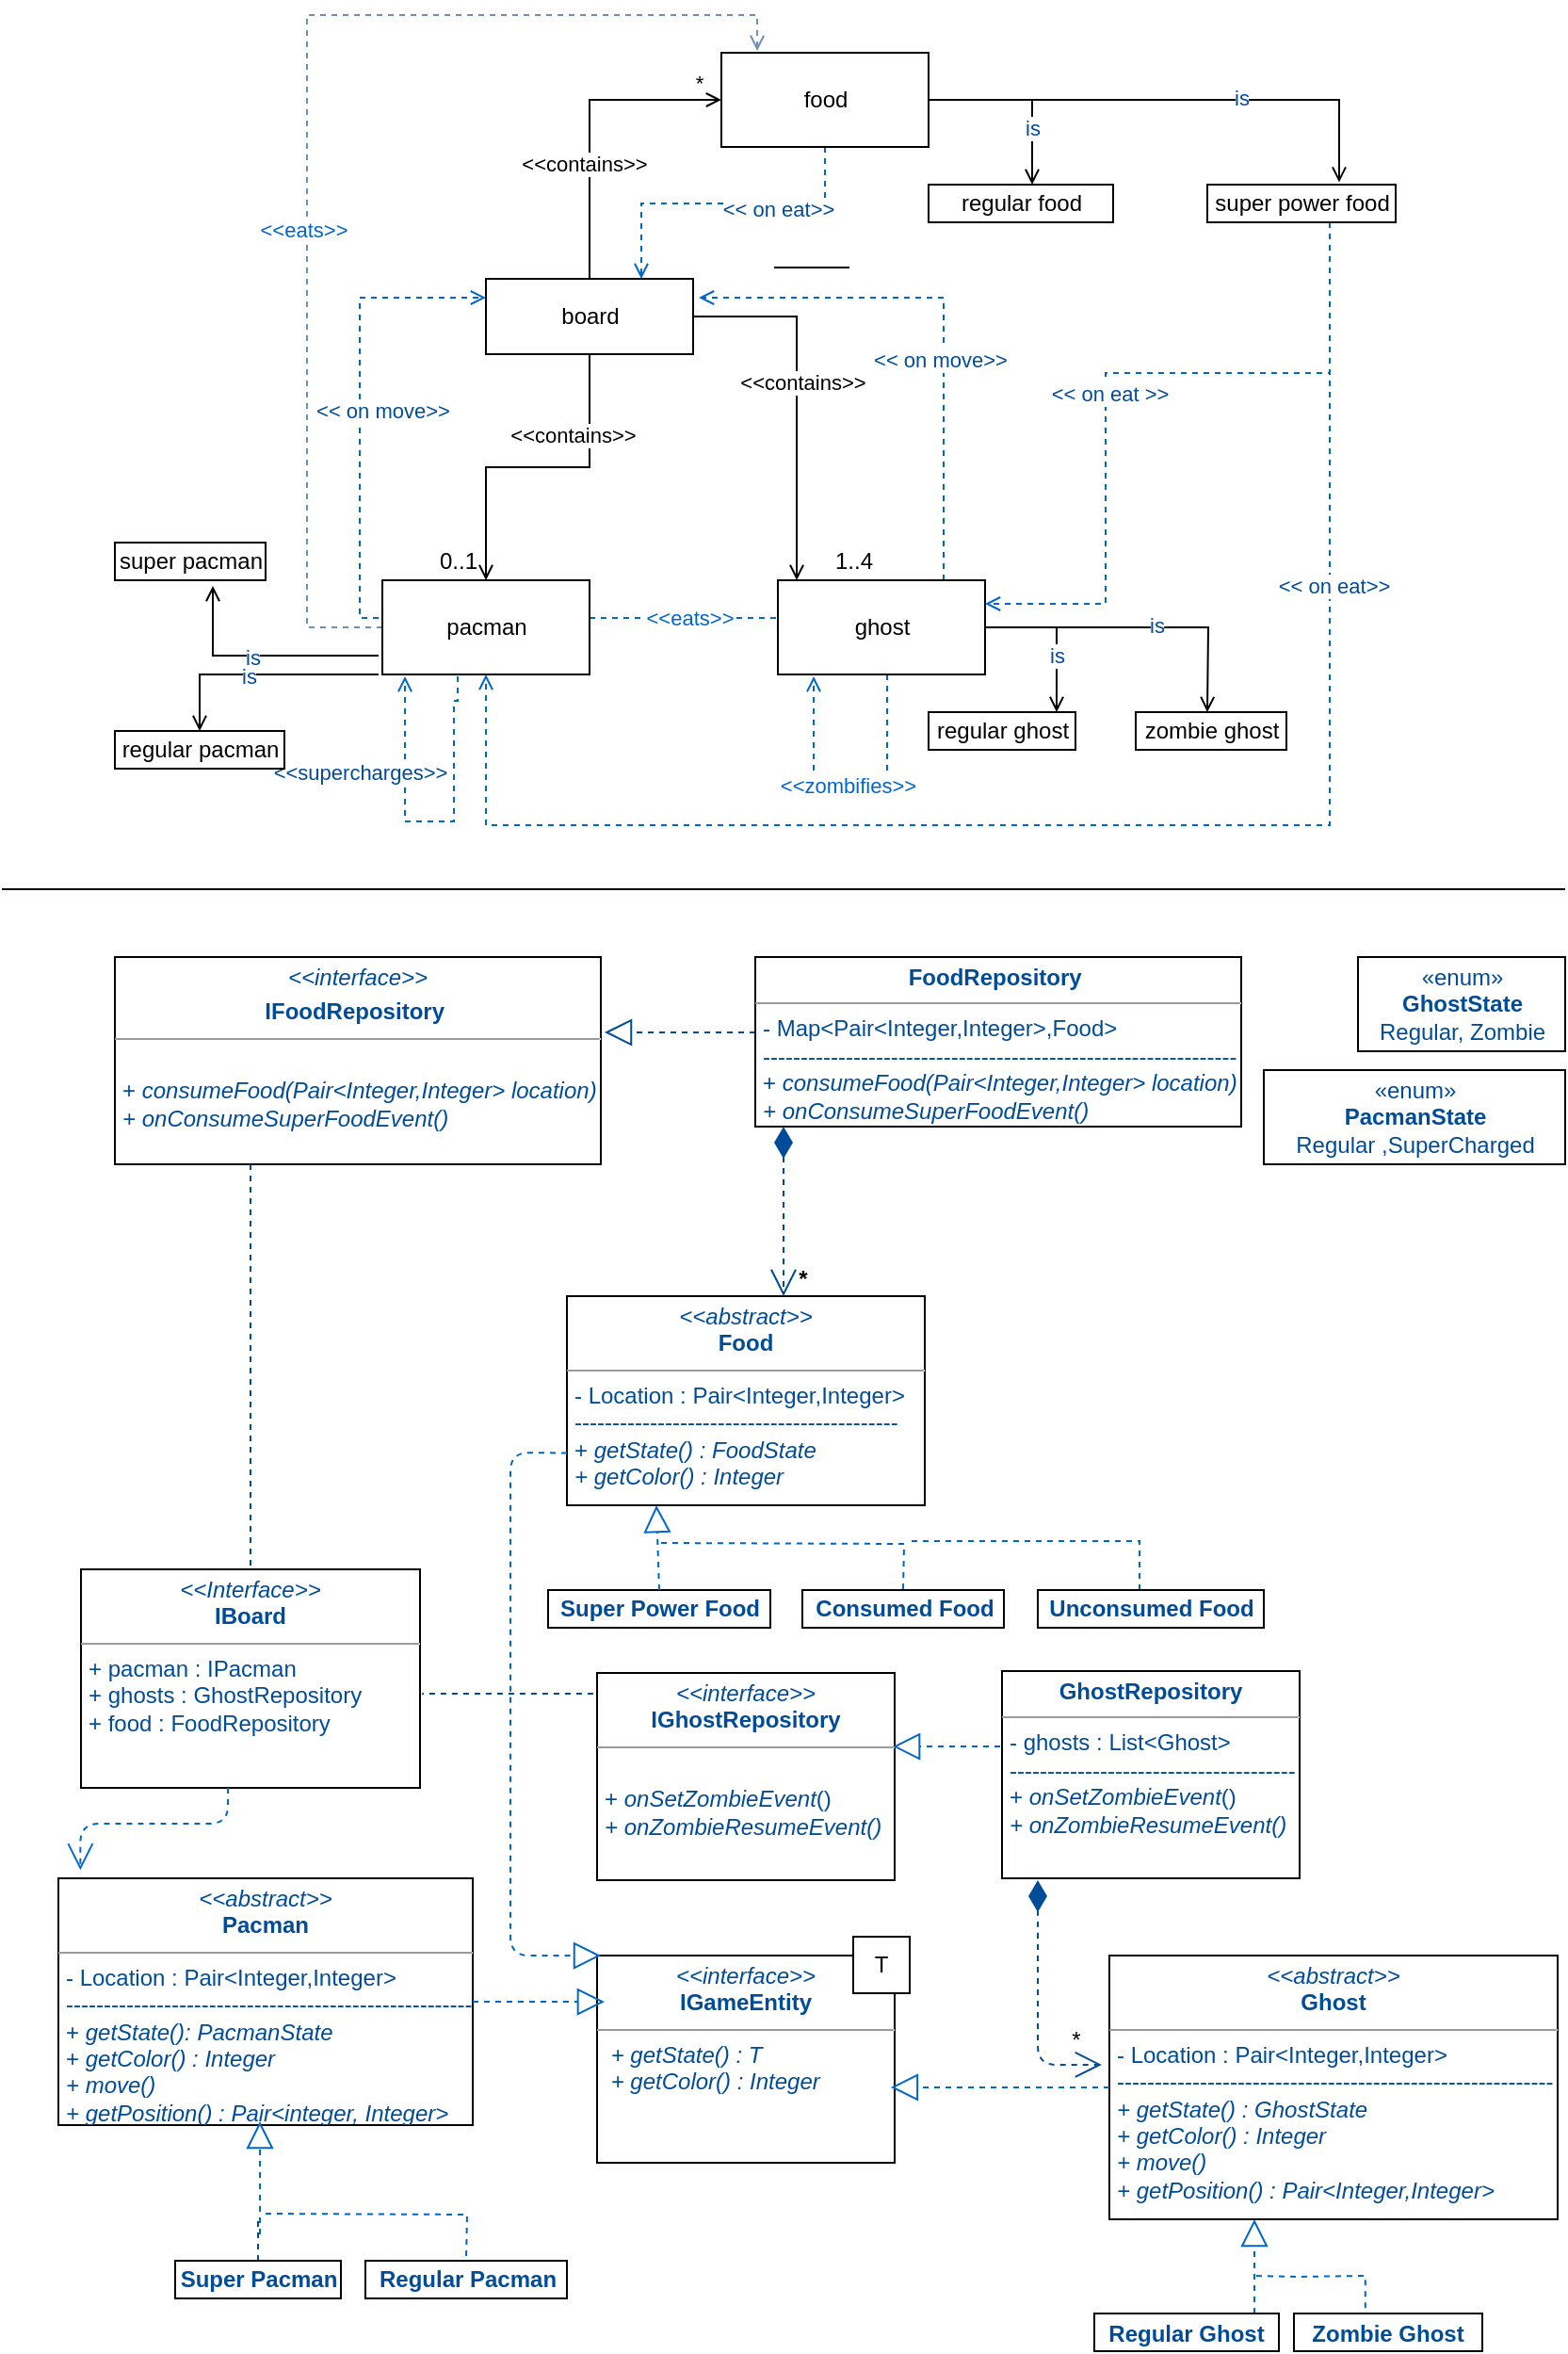 <mxfile version="14.7.0" type="device" pages="3"><diagram id="U7qefRanI4AIbGflpnB6" name="Pacman"><mxGraphModel dx="1336" dy="745" grid="1" gridSize="10" guides="1" tooltips="1" connect="1" arrows="1" fold="1" page="1" pageScale="1" pageWidth="850" pageHeight="1100" math="0" shadow="0"><root><mxCell id="0"/><mxCell id="1" parent="0"/><mxCell id="pqnfUDEWZCptrGEvByec-4" style="edgeStyle=orthogonalEdgeStyle;rounded=0;orthogonalLoop=1;jettySize=auto;html=1;exitX=0.5;exitY=0;exitDx=0;exitDy=0;entryX=0;entryY=0.25;entryDx=0;entryDy=0;strokeColor=none;endArrow=none;endFill=0;" parent="1" source="pqnfUDEWZCptrGEvByec-2" target="pqnfUDEWZCptrGEvByec-3" edge="1"><mxGeometry relative="1" as="geometry"/></mxCell><mxCell id="pqnfUDEWZCptrGEvByec-7" value="*" style="edgeLabel;html=1;align=center;verticalAlign=middle;resizable=0;points=[];" parent="pqnfUDEWZCptrGEvByec-4" vertex="1" connectable="0"><mxGeometry x="0.865" y="-2" relative="1" as="geometry"><mxPoint y="1" as="offset"/></mxGeometry></mxCell><mxCell id="pqnfUDEWZCptrGEvByec-5" style="edgeStyle=orthogonalEdgeStyle;rounded=0;orthogonalLoop=1;jettySize=auto;html=1;exitX=0.5;exitY=0;exitDx=0;exitDy=0;entryX=0;entryY=0.5;entryDx=0;entryDy=0;endArrow=open;endFill=0;" parent="1" source="pqnfUDEWZCptrGEvByec-2" target="pqnfUDEWZCptrGEvByec-3" edge="1"><mxGeometry relative="1" as="geometry"/></mxCell><mxCell id="pqnfUDEWZCptrGEvByec-6" value="&amp;lt;&amp;lt;contains&amp;gt;&amp;gt;" style="edgeLabel;html=1;align=center;verticalAlign=middle;resizable=0;points=[];" parent="pqnfUDEWZCptrGEvByec-5" vertex="1" connectable="0"><mxGeometry x="-0.261" y="3" relative="1" as="geometry"><mxPoint as="offset"/></mxGeometry></mxCell><mxCell id="pqnfUDEWZCptrGEvByec-10" style="edgeStyle=orthogonalEdgeStyle;rounded=0;orthogonalLoop=1;jettySize=auto;html=1;endArrow=open;endFill=0;" parent="1" source="pqnfUDEWZCptrGEvByec-2" target="pqnfUDEWZCptrGEvByec-8" edge="1"><mxGeometry relative="1" as="geometry"/></mxCell><mxCell id="pqnfUDEWZCptrGEvByec-15" value="&amp;lt;&amp;lt;contains&amp;gt;&amp;gt;" style="edgeLabel;html=1;align=center;verticalAlign=middle;resizable=0;points=[];" parent="pqnfUDEWZCptrGEvByec-10" vertex="1" connectable="0"><mxGeometry x="-0.509" y="-9" relative="1" as="geometry"><mxPoint as="offset"/></mxGeometry></mxCell><mxCell id="pqnfUDEWZCptrGEvByec-12" style="edgeStyle=orthogonalEdgeStyle;rounded=0;orthogonalLoop=1;jettySize=auto;html=1;entryX=0.091;entryY=0;entryDx=0;entryDy=0;entryPerimeter=0;endArrow=open;endFill=0;" parent="1" source="pqnfUDEWZCptrGEvByec-2" target="pqnfUDEWZCptrGEvByec-9" edge="1"><mxGeometry relative="1" as="geometry"/></mxCell><mxCell id="pqnfUDEWZCptrGEvByec-14" value="&amp;lt;&amp;lt;contains&amp;gt;&amp;gt;" style="edgeLabel;html=1;align=center;verticalAlign=middle;resizable=0;points=[];" parent="pqnfUDEWZCptrGEvByec-12" vertex="1" connectable="0"><mxGeometry x="-0.077" y="3" relative="1" as="geometry"><mxPoint as="offset"/></mxGeometry></mxCell><mxCell id="pqnfUDEWZCptrGEvByec-2" value="board" style="html=1;" parent="1" vertex="1"><mxGeometry x="267" y="290" width="110" height="40" as="geometry"/></mxCell><mxCell id="pqnfUDEWZCptrGEvByec-36" style="edgeStyle=orthogonalEdgeStyle;rounded=0;orthogonalLoop=1;jettySize=auto;html=1;fontColor=#0066CC;endArrow=open;endFill=0;" parent="1" source="pqnfUDEWZCptrGEvByec-3" target="pqnfUDEWZCptrGEvByec-34" edge="1"><mxGeometry relative="1" as="geometry"><Array as="points"><mxPoint x="557" y="195"/></Array></mxGeometry></mxCell><mxCell id="pqnfUDEWZCptrGEvByec-39" value="is" style="edgeLabel;html=1;align=center;verticalAlign=middle;resizable=0;points=[];fontColor=#004C99;" parent="pqnfUDEWZCptrGEvByec-36" vertex="1" connectable="0"><mxGeometry x="0.76" y="-1" relative="1" as="geometry"><mxPoint x="1" y="-18" as="offset"/></mxGeometry></mxCell><mxCell id="pqnfUDEWZCptrGEvByec-37" style="edgeStyle=orthogonalEdgeStyle;rounded=0;orthogonalLoop=1;jettySize=auto;html=1;entryX=0.7;entryY=-0.06;entryDx=0;entryDy=0;entryPerimeter=0;fontColor=#0066CC;endArrow=open;endFill=0;" parent="1" source="pqnfUDEWZCptrGEvByec-3" target="pqnfUDEWZCptrGEvByec-35" edge="1"><mxGeometry relative="1" as="geometry"/></mxCell><mxCell id="Eab1hszT3OzbvFgZVaN5-11" value="is" style="edgeLabel;html=1;align=center;verticalAlign=middle;resizable=0;points=[];fontColor=#004C99;" parent="pqnfUDEWZCptrGEvByec-37" vertex="1" connectable="0"><mxGeometry x="0.264" y="1" relative="1" as="geometry"><mxPoint as="offset"/></mxGeometry></mxCell><mxCell id="pqnfUDEWZCptrGEvByec-60" style="edgeStyle=orthogonalEdgeStyle;rounded=0;orthogonalLoop=1;jettySize=auto;html=1;dashed=1;fontColor=#004C99;endArrow=open;endFill=0;strokeColor=#0066CC;entryX=0.75;entryY=0;entryDx=0;entryDy=0;" parent="1" source="pqnfUDEWZCptrGEvByec-3" target="pqnfUDEWZCptrGEvByec-2" edge="1"><mxGeometry relative="1" as="geometry"><mxPoint x="370" y="260" as="targetPoint"/><Array as="points"><mxPoint x="447" y="250"/><mxPoint x="350" y="250"/></Array></mxGeometry></mxCell><mxCell id="pqnfUDEWZCptrGEvByec-61" value="&amp;lt;&amp;lt; on eat&amp;gt;&amp;gt;" style="edgeLabel;html=1;align=center;verticalAlign=middle;resizable=0;points=[];fontColor=#004C99;" parent="pqnfUDEWZCptrGEvByec-60" vertex="1" connectable="0"><mxGeometry x="-0.343" y="3" relative="1" as="geometry"><mxPoint as="offset"/></mxGeometry></mxCell><mxCell id="pqnfUDEWZCptrGEvByec-3" value="food" style="html=1;" parent="1" vertex="1"><mxGeometry x="392" y="170" width="110" height="50" as="geometry"/></mxCell><mxCell id="pqnfUDEWZCptrGEvByec-17" value="&lt;font color=&quot;#0066cc&quot;&gt;&amp;lt;&amp;lt;eats&amp;gt;&amp;gt;&lt;/font&gt;" style="edgeStyle=orthogonalEdgeStyle;rounded=0;orthogonalLoop=1;jettySize=auto;html=1;entryX=0;entryY=0.5;entryDx=0;entryDy=0;endArrow=none;endFill=0;strokeColor=#0066CC;dashed=1;" parent="1" source="pqnfUDEWZCptrGEvByec-8" target="pqnfUDEWZCptrGEvByec-9" edge="1"><mxGeometry relative="1" as="geometry"><Array as="points"><mxPoint x="422" y="470"/></Array></mxGeometry></mxCell><mxCell id="pqnfUDEWZCptrGEvByec-19" style="edgeStyle=orthogonalEdgeStyle;rounded=0;orthogonalLoop=1;jettySize=auto;html=1;entryX=0.173;entryY=-0.02;entryDx=0;entryDy=0;entryPerimeter=0;endArrow=open;endFill=0;fillColor=#dae8fc;strokeColor=#6c8ebf;dashed=1;" parent="1" source="pqnfUDEWZCptrGEvByec-8" target="pqnfUDEWZCptrGEvByec-3" edge="1"><mxGeometry relative="1" as="geometry"><Array as="points"><mxPoint x="172" y="475"/><mxPoint x="172" y="150"/><mxPoint x="411" y="150"/></Array></mxGeometry></mxCell><mxCell id="pqnfUDEWZCptrGEvByec-20" value="&amp;lt;&amp;lt;eats&amp;gt;&amp;gt;" style="edgeLabel;html=1;align=center;verticalAlign=middle;resizable=0;points=[];fontColor=#0066CC;" parent="pqnfUDEWZCptrGEvByec-19" vertex="1" connectable="0"><mxGeometry x="-0.194" y="2" relative="1" as="geometry"><mxPoint as="offset"/></mxGeometry></mxCell><mxCell id="pqnfUDEWZCptrGEvByec-8" value="pacman" style="html=1;" parent="1" vertex="1"><mxGeometry x="212" y="450" width="110" height="50" as="geometry"/></mxCell><mxCell id="pqnfUDEWZCptrGEvByec-26" style="edgeStyle=orthogonalEdgeStyle;rounded=0;orthogonalLoop=1;jettySize=auto;html=1;dashed=1;fontColor=#0066CC;endArrow=open;endFill=0;strokeColor=#0066CC;entryX=0.173;entryY=1.02;entryDx=0;entryDy=0;entryPerimeter=0;" parent="1" source="pqnfUDEWZCptrGEvByec-9" target="pqnfUDEWZCptrGEvByec-9" edge="1"><mxGeometry relative="1" as="geometry"><mxPoint x="440" y="510" as="targetPoint"/><Array as="points"><mxPoint x="480" y="560"/><mxPoint x="441" y="560"/></Array></mxGeometry></mxCell><mxCell id="pqnfUDEWZCptrGEvByec-33" value="&amp;lt;&amp;lt;zombifies&amp;gt;&amp;gt;" style="edgeLabel;html=1;align=center;verticalAlign=middle;resizable=0;points=[];fontColor=#0066CC;" parent="pqnfUDEWZCptrGEvByec-26" vertex="1" connectable="0"><mxGeometry x="0.031" y="-1" relative="1" as="geometry"><mxPoint as="offset"/></mxGeometry></mxCell><mxCell id="pqnfUDEWZCptrGEvByec-44" style="edgeStyle=orthogonalEdgeStyle;rounded=0;orthogonalLoop=1;jettySize=auto;html=1;dashed=1;fontColor=#004C99;endArrow=open;endFill=0;strokeColor=#0066CC;" parent="1" source="pqnfUDEWZCptrGEvByec-9" edge="1"><mxGeometry relative="1" as="geometry"><mxPoint x="380" y="300" as="targetPoint"/><Array as="points"><mxPoint x="510" y="300"/></Array></mxGeometry></mxCell><mxCell id="pqnfUDEWZCptrGEvByec-45" value="&amp;lt;&amp;lt; on move&amp;gt;&amp;gt;" style="edgeLabel;html=1;align=center;verticalAlign=middle;resizable=0;points=[];fontColor=#004C99;" parent="pqnfUDEWZCptrGEvByec-44" vertex="1" connectable="0"><mxGeometry x="-0.164" y="2" relative="1" as="geometry"><mxPoint as="offset"/></mxGeometry></mxCell><mxCell id="pqnfUDEWZCptrGEvByec-75" style="edgeStyle=orthogonalEdgeStyle;rounded=0;orthogonalLoop=1;jettySize=auto;html=1;fontColor=#004C99;endArrow=open;endFill=0;" parent="1" source="pqnfUDEWZCptrGEvByec-9" edge="1"><mxGeometry relative="1" as="geometry"><mxPoint x="570" y="520" as="targetPoint"/><Array as="points"><mxPoint x="570" y="475"/></Array></mxGeometry></mxCell><mxCell id="pqnfUDEWZCptrGEvByec-76" value="is" style="edgeLabel;html=1;align=center;verticalAlign=middle;resizable=0;points=[];fontColor=#004C99;" parent="pqnfUDEWZCptrGEvByec-75" vertex="1" connectable="0"><mxGeometry x="0.133" y="3" relative="1" as="geometry"><mxPoint x="-3" y="6" as="offset"/></mxGeometry></mxCell><mxCell id="pqnfUDEWZCptrGEvByec-77" style="edgeStyle=orthogonalEdgeStyle;rounded=0;orthogonalLoop=1;jettySize=auto;html=1;fontColor=#004C99;endArrow=open;endFill=0;" parent="1" source="pqnfUDEWZCptrGEvByec-9" edge="1"><mxGeometry relative="1" as="geometry"><mxPoint x="650" y="520" as="targetPoint"/></mxGeometry></mxCell><mxCell id="pqnfUDEWZCptrGEvByec-78" value="is" style="edgeLabel;html=1;align=center;verticalAlign=middle;resizable=0;points=[];fontColor=#004C99;" parent="pqnfUDEWZCptrGEvByec-77" vertex="1" connectable="0"><mxGeometry x="0.104" y="1" relative="1" as="geometry"><mxPoint as="offset"/></mxGeometry></mxCell><mxCell id="pqnfUDEWZCptrGEvByec-9" value="ghost" style="html=1;" parent="1" vertex="1"><mxGeometry x="422" y="450" width="110" height="50" as="geometry"/></mxCell><mxCell id="pqnfUDEWZCptrGEvByec-42" style="edgeStyle=orthogonalEdgeStyle;rounded=0;orthogonalLoop=1;jettySize=auto;html=1;entryX=0;entryY=0.25;entryDx=0;entryDy=0;dashed=1;fontColor=#004C99;endArrow=open;endFill=0;strokeColor=#0066CC;" parent="1" target="pqnfUDEWZCptrGEvByec-2" edge="1"><mxGeometry relative="1" as="geometry"><mxPoint x="210" y="470" as="sourcePoint"/><Array as="points"><mxPoint x="200" y="470"/><mxPoint x="200" y="300"/></Array></mxGeometry></mxCell><mxCell id="pqnfUDEWZCptrGEvByec-43" value="&amp;lt;&amp;lt; on move&amp;gt;&amp;gt;" style="edgeLabel;html=1;align=center;verticalAlign=middle;resizable=0;points=[];fontColor=#004C99;" parent="pqnfUDEWZCptrGEvByec-42" vertex="1" connectable="0"><mxGeometry x="0.142" y="-1" relative="1" as="geometry"><mxPoint x="11" y="21" as="offset"/></mxGeometry></mxCell><mxCell id="pqnfUDEWZCptrGEvByec-11" value="0..1" style="text;html=1;align=center;verticalAlign=middle;resizable=0;points=[];autosize=1;strokeColor=none;" parent="1" vertex="1"><mxGeometry x="232" y="430" width="40" height="20" as="geometry"/></mxCell><mxCell id="pqnfUDEWZCptrGEvByec-13" value="1..4" style="text;html=1;align=center;verticalAlign=middle;resizable=0;points=[];autosize=1;strokeColor=none;" parent="1" vertex="1"><mxGeometry x="442" y="430" width="40" height="20" as="geometry"/></mxCell><mxCell id="pqnfUDEWZCptrGEvByec-34" value="regular food" style="html=1;" parent="1" vertex="1"><mxGeometry x="502" y="240" width="98" height="20" as="geometry"/></mxCell><mxCell id="pqnfUDEWZCptrGEvByec-40" style="edgeStyle=orthogonalEdgeStyle;rounded=0;orthogonalLoop=1;jettySize=auto;html=1;entryX=1;entryY=0.25;entryDx=0;entryDy=0;fontColor=#000000;endArrow=open;endFill=0;dashed=1;strokeColor=#0066CC;" parent="1" source="pqnfUDEWZCptrGEvByec-35" target="pqnfUDEWZCptrGEvByec-9" edge="1"><mxGeometry relative="1" as="geometry"><Array as="points"><mxPoint x="715" y="340"/><mxPoint x="596" y="340"/><mxPoint x="596" y="463"/></Array></mxGeometry></mxCell><mxCell id="pqnfUDEWZCptrGEvByec-41" value="&amp;lt;&amp;lt; on eat &amp;gt;&amp;gt;" style="edgeLabel;html=1;align=center;verticalAlign=middle;resizable=0;points=[];fontColor=#004C99;" parent="pqnfUDEWZCptrGEvByec-40" vertex="1" connectable="0"><mxGeometry x="0.086" y="2" relative="1" as="geometry"><mxPoint as="offset"/></mxGeometry></mxCell><mxCell id="pqnfUDEWZCptrGEvByec-54" style="edgeStyle=orthogonalEdgeStyle;rounded=0;orthogonalLoop=1;jettySize=auto;html=1;entryX=0.5;entryY=1;entryDx=0;entryDy=0;dashed=1;fontColor=#004C99;endArrow=open;endFill=0;strokeColor=#0066CC;" parent="1" source="pqnfUDEWZCptrGEvByec-35" target="pqnfUDEWZCptrGEvByec-8" edge="1"><mxGeometry relative="1" as="geometry"><Array as="points"><mxPoint x="715" y="580"/><mxPoint x="267" y="580"/></Array></mxGeometry></mxCell><mxCell id="pqnfUDEWZCptrGEvByec-55" value="&amp;lt;&amp;lt; on eat&amp;gt;&amp;gt;" style="edgeLabel;html=1;align=center;verticalAlign=middle;resizable=0;points=[];fontColor=#004C99;" parent="pqnfUDEWZCptrGEvByec-54" vertex="1" connectable="0"><mxGeometry x="-0.545" y="3" relative="1" as="geometry"><mxPoint x="-1" as="offset"/></mxGeometry></mxCell><mxCell id="pqnfUDEWZCptrGEvByec-35" value="super power food" style="html=1;" parent="1" vertex="1"><mxGeometry x="650" y="240" width="100" height="20" as="geometry"/></mxCell><mxCell id="pqnfUDEWZCptrGEvByec-47" value="&lt;p style=&quot;margin: 0px ; margin-top: 4px ; text-align: center&quot;&gt;&lt;i&gt;&amp;lt;&amp;lt;Interface&amp;gt;&amp;gt;&lt;/i&gt;&lt;br&gt;&lt;b&gt;IBoard&lt;/b&gt;&lt;/p&gt;&lt;hr size=&quot;1&quot;&gt;&lt;p style=&quot;margin: 0px ; margin-left: 4px&quot;&gt;+ pacman : IPacman&lt;br&gt;+ ghosts : GhostRepository&lt;/p&gt;&lt;p style=&quot;margin: 0px ; margin-left: 4px&quot;&gt;+ food : FoodRepository&amp;nbsp;&lt;/p&gt;&lt;p style=&quot;margin: 0px ; margin-left: 4px&quot;&gt;&lt;br&gt;&lt;/p&gt;&lt;p style=&quot;margin: 0px ; margin-left: 4px&quot;&gt;&lt;br&gt;&lt;/p&gt;&lt;p style=&quot;margin: 0px ; margin-left: 4px&quot;&gt;&lt;br&gt;&lt;/p&gt;&lt;p style=&quot;margin: 0px ; margin-left: 4px&quot;&gt;&lt;br&gt;&lt;/p&gt;&lt;p style=&quot;margin: 0px ; margin-left: 4px&quot;&gt;&lt;br&gt;&lt;/p&gt;&lt;p style=&quot;margin: 0px ; margin-left: 4px&quot;&gt;&lt;br&gt;&lt;/p&gt;" style="verticalAlign=top;align=left;overflow=fill;fontSize=12;fontFamily=Helvetica;html=1;fontColor=#004C99;" parent="1" vertex="1"><mxGeometry x="52" y="975" width="180" height="116" as="geometry"/></mxCell><mxCell id="pqnfUDEWZCptrGEvByec-49" value="&lt;p style=&quot;margin: 0px ; margin-top: 4px ; text-align: center&quot;&gt;&lt;i&gt;&amp;lt;&amp;lt;abstract&amp;gt;&amp;gt;&lt;/i&gt;&lt;br&gt;&lt;b&gt;Ghost&lt;/b&gt;&lt;/p&gt;&lt;hr size=&quot;1&quot;&gt;&lt;p style=&quot;margin: 0px ; margin-left: 4px&quot;&gt;- Location : Pair&amp;lt;Integer,Integer&amp;gt;&lt;/p&gt;&lt;p style=&quot;margin: 0px ; margin-left: 4px&quot;&gt;&lt;span&gt;----------------------------------------------------------&lt;/span&gt;&lt;br&gt;&lt;/p&gt;&lt;p style=&quot;margin: 0px ; margin-left: 4px&quot;&gt;&lt;i&gt;+ getState() : GhostState&lt;/i&gt;&lt;/p&gt;&lt;p style=&quot;margin: 0px ; margin-left: 4px&quot;&gt;&lt;i&gt;+ getColor() : Integer&lt;/i&gt;&lt;/p&gt;&lt;p style=&quot;margin: 0px ; margin-left: 4px&quot;&gt;&lt;i&gt;+ move()&lt;/i&gt;&lt;/p&gt;&lt;p style=&quot;margin: 0px ; margin-left: 4px&quot;&gt;&lt;i&gt;+ getPosition() : Pair&amp;lt;Integer,Integer&amp;gt;&lt;/i&gt;&lt;/p&gt;&lt;p style=&quot;margin: 0px ; margin-left: 4px&quot;&gt;&lt;br&gt;&lt;/p&gt;" style="verticalAlign=top;align=left;overflow=fill;fontSize=12;fontFamily=Helvetica;html=1;fontColor=#004C99;" parent="1" vertex="1"><mxGeometry x="598" y="1180" width="238" height="140" as="geometry"/></mxCell><mxCell id="pqnfUDEWZCptrGEvByec-51" value="«enum»&lt;br&gt;&lt;b&gt;GhostState&lt;br&gt;&lt;/b&gt;Regular, Zombie" style="html=1;fontColor=#004C99;" parent="1" vertex="1"><mxGeometry x="730" y="650" width="110" height="50" as="geometry"/></mxCell><mxCell id="pqnfUDEWZCptrGEvByec-52" value="&lt;p style=&quot;margin: 0px ; margin-top: 4px ; text-align: center&quot;&gt;&lt;i&gt;&amp;lt;&amp;lt;abstract&amp;gt;&amp;gt;&lt;/i&gt;&lt;br&gt;&lt;b&gt;Pacman&lt;/b&gt;&lt;/p&gt;&lt;hr size=&quot;1&quot;&gt;&lt;p style=&quot;margin: 0px ; margin-left: 4px&quot;&gt;- Location : Pair&amp;lt;Integer,Integer&amp;gt;&lt;/p&gt;&lt;p style=&quot;margin: 0px ; margin-left: 4px&quot;&gt;------------------------------------------------------&lt;/p&gt;&lt;p style=&quot;margin: 0px ; margin-left: 4px&quot;&gt;+ &lt;i&gt;getState(): PacmanState&lt;/i&gt;&lt;/p&gt;&lt;p style=&quot;margin: 0px ; margin-left: 4px&quot;&gt;+ &lt;i&gt;getColor() : Integer&lt;/i&gt;&lt;/p&gt;&lt;p style=&quot;margin: 0px ; margin-left: 4px&quot;&gt;&lt;i&gt;+ move()&lt;/i&gt;&lt;/p&gt;&lt;p style=&quot;margin: 0px ; margin-left: 4px&quot;&gt;&lt;i&gt;+ getPosition() : Pair&amp;lt;integer, Integer&amp;gt;&lt;/i&gt;&lt;/p&gt;&lt;p style=&quot;margin: 0px ; margin-left: 4px&quot;&gt;&lt;br&gt;&lt;/p&gt;&lt;p style=&quot;margin: 0px ; margin-left: 4px&quot;&gt;&lt;br&gt;&lt;/p&gt;" style="verticalAlign=top;align=left;overflow=fill;fontSize=12;fontFamily=Helvetica;html=1;fontColor=#004C99;" parent="1" vertex="1"><mxGeometry x="40" y="1139" width="220" height="131" as="geometry"/></mxCell><mxCell id="pqnfUDEWZCptrGEvByec-53" value="«enum»&lt;br&gt;&lt;b&gt;PacmanState&lt;br&gt;&lt;/b&gt;Regular ,SuperCharged" style="html=1;fontColor=#004C99;" parent="1" vertex="1"><mxGeometry x="680" y="710" width="160" height="50" as="geometry"/></mxCell><mxCell id="pqnfUDEWZCptrGEvByec-56" style="edgeStyle=orthogonalEdgeStyle;rounded=0;orthogonalLoop=1;jettySize=auto;html=1;dashed=1;fontColor=#004C99;endArrow=open;endFill=0;strokeColor=#0066CC;exitX=0.364;exitY=1.02;exitDx=0;exitDy=0;exitPerimeter=0;" parent="1" source="pqnfUDEWZCptrGEvByec-8" edge="1"><mxGeometry relative="1" as="geometry"><mxPoint x="252.04" y="514" as="sourcePoint"/><mxPoint x="224" y="501" as="targetPoint"/><Array as="points"><mxPoint x="252" y="514"/><mxPoint x="250" y="514"/><mxPoint x="250" y="578"/><mxPoint x="224" y="578"/></Array></mxGeometry></mxCell><mxCell id="pqnfUDEWZCptrGEvByec-57" value="&amp;lt;&amp;lt;supercharges&amp;gt;&amp;gt;" style="edgeLabel;html=1;align=center;verticalAlign=middle;resizable=0;points=[];fontColor=#004C99;" parent="pqnfUDEWZCptrGEvByec-56" vertex="1" connectable="0"><mxGeometry x="0.447" y="-1" relative="1" as="geometry"><mxPoint x="-25" as="offset"/></mxGeometry></mxCell><mxCell id="pqnfUDEWZCptrGEvByec-59" value="&lt;p style=&quot;margin: 0px ; margin-top: 4px ; text-align: center&quot;&gt;&lt;i&gt;&amp;lt;&amp;lt;abstract&amp;gt;&amp;gt;&lt;/i&gt;&lt;br&gt;&lt;b&gt;Food&lt;/b&gt;&lt;/p&gt;&lt;hr size=&quot;1&quot;&gt;&lt;p style=&quot;margin: 0px ; margin-left: 4px&quot;&gt;- Location : Pair&amp;lt;Integer,Integer&amp;gt;&lt;/p&gt;&lt;p style=&quot;margin: 0px ; margin-left: 4px&quot;&gt;-------------------------------------------&lt;/p&gt;&lt;p style=&quot;margin: 0px ; margin-left: 4px&quot;&gt;+&lt;i&gt;&amp;nbsp;getState() : FoodState&lt;/i&gt;&lt;/p&gt;&lt;p style=&quot;margin: 0px ; margin-left: 4px&quot;&gt;&lt;i&gt;+ getColor() : Integer&lt;/i&gt;&lt;/p&gt;&lt;p style=&quot;margin: 0px ; margin-left: 4px&quot;&gt;&lt;i&gt;&lt;br&gt;&lt;/i&gt;&lt;/p&gt;&lt;p style=&quot;margin: 0px ; margin-left: 4px&quot;&gt;&lt;br&gt;&lt;/p&gt;" style="verticalAlign=top;align=left;overflow=fill;fontSize=12;fontFamily=Helvetica;html=1;fontColor=#004C99;" parent="1" vertex="1"><mxGeometry x="310" y="830" width="190" height="111" as="geometry"/></mxCell><mxCell id="pqnfUDEWZCptrGEvByec-69" value="regular ghost" style="html=1;" parent="1" vertex="1"><mxGeometry x="502" y="520" width="78" height="20" as="geometry"/></mxCell><mxCell id="pqnfUDEWZCptrGEvByec-70" value="zombie ghost" style="html=1;" parent="1" vertex="1"><mxGeometry x="612" y="520" width="80" height="20" as="geometry"/></mxCell><mxCell id="pqnfUDEWZCptrGEvByec-80" value="" style="endArrow=block;dashed=1;endFill=0;endSize=12;html=1;fontColor=#004C99;strokeColor=#0066CC;" parent="1" edge="1"><mxGeometry width="160" relative="1" as="geometry"><mxPoint x="675" y="1370" as="sourcePoint"/><mxPoint x="675" y="1320" as="targetPoint"/></mxGeometry></mxCell><mxCell id="pqnfUDEWZCptrGEvByec-83" style="edgeStyle=orthogonalEdgeStyle;rounded=0;orthogonalLoop=1;jettySize=auto;html=1;entryX=0.379;entryY=0.007;entryDx=0;entryDy=0;entryPerimeter=0;dashed=1;fontColor=#004C99;endArrow=none;endFill=0;strokeColor=#0066CC;" parent="1" target="pqnfUDEWZCptrGEvByec-82" edge="1"><mxGeometry relative="1" as="geometry"><mxPoint x="676" y="1350" as="sourcePoint"/></mxGeometry></mxCell><mxCell id="pqnfUDEWZCptrGEvByec-81" value="&lt;p style=&quot;margin: 0px ; margin-top: 4px ; text-align: center&quot;&gt;&lt;b&gt;Regular Ghost&lt;/b&gt;&lt;/p&gt;&lt;hr size=&quot;1&quot;&gt;&lt;p style=&quot;margin: 0px ; margin-left: 4px&quot;&gt;&lt;br&gt;&lt;/p&gt;&lt;p style=&quot;margin: 0px ; margin-left: 4px&quot;&gt;&lt;br&gt;&lt;/p&gt;&lt;p style=&quot;margin: 0px ; margin-left: 4px&quot;&gt;&lt;br&gt;&lt;/p&gt;&lt;p style=&quot;margin: 0px ; margin-left: 4px&quot;&gt;&lt;br&gt;&lt;/p&gt;" style="verticalAlign=top;align=left;overflow=fill;fontSize=12;fontFamily=Helvetica;html=1;fontColor=#004C99;" parent="1" vertex="1"><mxGeometry x="590" y="1370" width="98" height="20" as="geometry"/></mxCell><mxCell id="pqnfUDEWZCptrGEvByec-82" value="&lt;p style=&quot;margin: 0px ; margin-top: 4px ; text-align: center&quot;&gt;&lt;b&gt;Zombie Ghost&lt;/b&gt;&lt;/p&gt;&lt;hr size=&quot;1&quot;&gt;&lt;p style=&quot;margin: 0px ; margin-left: 4px&quot;&gt;&lt;br&gt;&lt;/p&gt;&lt;p style=&quot;margin: 0px ; margin-left: 4px&quot;&gt;&lt;br&gt;&lt;/p&gt;&lt;p style=&quot;margin: 0px ; margin-left: 4px&quot;&gt;&lt;br&gt;&lt;/p&gt;&lt;p style=&quot;margin: 0px ; margin-left: 4px&quot;&gt;&lt;br&gt;&lt;/p&gt;" style="verticalAlign=top;align=left;overflow=fill;fontSize=12;fontFamily=Helvetica;html=1;fontColor=#004C99;" parent="1" vertex="1"><mxGeometry x="696" y="1370" width="100" height="20" as="geometry"/></mxCell><mxCell id="pqnfUDEWZCptrGEvByec-89" value="regular pacman" style="html=1;" parent="1" vertex="1"><mxGeometry x="70" y="530" width="90" height="20" as="geometry"/></mxCell><mxCell id="pqnfUDEWZCptrGEvByec-93" style="edgeStyle=orthogonalEdgeStyle;rounded=0;orthogonalLoop=1;jettySize=auto;html=1;exitX=0.65;exitY=1.15;exitDx=0;exitDy=0;fontColor=#004C99;endArrow=none;endFill=0;startArrow=open;startFill=0;exitPerimeter=0;" parent="1" source="pqnfUDEWZCptrGEvByec-90" edge="1"><mxGeometry relative="1" as="geometry"><mxPoint x="210" y="490" as="targetPoint"/><Array as="points"><mxPoint x="122" y="490"/></Array></mxGeometry></mxCell><mxCell id="pqnfUDEWZCptrGEvByec-90" value="super pacman" style="html=1;" parent="1" vertex="1"><mxGeometry x="70" y="430" width="80" height="20" as="geometry"/></mxCell><mxCell id="pqnfUDEWZCptrGEvByec-91" style="edgeStyle=orthogonalEdgeStyle;rounded=0;orthogonalLoop=1;jettySize=auto;html=1;fontColor=#004C99;endArrow=open;endFill=0;entryX=0.5;entryY=0;entryDx=0;entryDy=0;" parent="1" target="pqnfUDEWZCptrGEvByec-89" edge="1"><mxGeometry relative="1" as="geometry"><mxPoint x="660" y="530" as="targetPoint"/><mxPoint x="210" y="500" as="sourcePoint"/><Array as="points"><mxPoint x="115" y="500"/></Array></mxGeometry></mxCell><mxCell id="pqnfUDEWZCptrGEvByec-92" value="is" style="edgeLabel;html=1;align=center;verticalAlign=middle;resizable=0;points=[];fontColor=#004C99;" parent="pqnfUDEWZCptrGEvByec-91" vertex="1" connectable="0"><mxGeometry x="0.104" y="1" relative="1" as="geometry"><mxPoint as="offset"/></mxGeometry></mxCell><mxCell id="pqnfUDEWZCptrGEvByec-95" value="is" style="edgeLabel;html=1;align=center;verticalAlign=middle;resizable=0;points=[];fontColor=#004C99;" parent="pqnfUDEWZCptrGEvByec-91" vertex="1" connectable="0"><mxGeometry x="0.072" y="-9" relative="1" as="geometry"><mxPoint as="offset"/></mxGeometry></mxCell><mxCell id="u3oJDjzKyBs6vPkjZVNp-1" value="" style="endArrow=block;dashed=1;endFill=0;endSize=12;html=1;fontColor=#004C99;strokeColor=#0066CC;" parent="1" edge="1"><mxGeometry width="160" relative="1" as="geometry"><mxPoint x="147" y="1328" as="sourcePoint"/><mxPoint x="147" y="1268" as="targetPoint"/></mxGeometry></mxCell><mxCell id="u3oJDjzKyBs6vPkjZVNp-2" style="edgeStyle=orthogonalEdgeStyle;rounded=0;orthogonalLoop=1;jettySize=auto;html=1;dashed=1;fontColor=#004C99;endArrow=none;endFill=0;strokeColor=#0066CC;" parent="1" edge="1"><mxGeometry relative="1" as="geometry"><mxPoint x="150" y="1317" as="sourcePoint"/><mxPoint x="256.5" y="1342" as="targetPoint"/></mxGeometry></mxCell><mxCell id="aIXa_m7PSVDhdcUsFLzT-11" style="edgeStyle=orthogonalEdgeStyle;rounded=0;orthogonalLoop=1;jettySize=auto;html=1;exitX=0.5;exitY=0;exitDx=0;exitDy=0;dashed=1;endArrow=none;endFill=0;strokeColor=#004C99;" parent="1" source="u3oJDjzKyBs6vPkjZVNp-4" edge="1"><mxGeometry relative="1" as="geometry"><mxPoint x="146" y="1320" as="targetPoint"/></mxGeometry></mxCell><mxCell id="u3oJDjzKyBs6vPkjZVNp-4" value="&lt;font color=&quot;#004c99&quot;&gt;&lt;b&gt;Super Pacman&lt;/b&gt;&lt;/font&gt;" style="html=1;" parent="1" vertex="1"><mxGeometry x="102" y="1342" width="88" height="20" as="geometry"/></mxCell><mxCell id="u3oJDjzKyBs6vPkjZVNp-5" value="" style="endArrow=open;html=1;endSize=12;startArrow=none;startSize=14;startFill=0;edgeStyle=orthogonalEdgeStyle;align=left;verticalAlign=bottom;dashed=1;fontColor=#004C99;strokeColor=#0066CC;entryX=0.053;entryY=-0.033;entryDx=0;entryDy=0;entryPerimeter=0;" parent="1" target="pqnfUDEWZCptrGEvByec-52" edge="1"><mxGeometry x="-1" y="-299" relative="1" as="geometry"><mxPoint x="130" y="1091" as="sourcePoint"/><mxPoint x="50" y="1099" as="targetPoint"/><Array as="points"><mxPoint x="130" y="1110"/><mxPoint x="52" y="1110"/></Array><mxPoint x="-111" y="-21" as="offset"/></mxGeometry></mxCell><mxCell id="Eab1hszT3OzbvFgZVaN5-13" value="&lt;font color=&quot;#004c99&quot;&gt;&lt;b&gt;Super Power Food&lt;/b&gt;&lt;/font&gt;" style="html=1;" parent="1" vertex="1"><mxGeometry x="300" y="986" width="118" height="20" as="geometry"/></mxCell><mxCell id="Eab1hszT3OzbvFgZVaN5-18" value="&lt;b&gt;&lt;font color=&quot;#004c99&quot;&gt;Regular Pacman&lt;/font&gt;&lt;/b&gt;" style="html=1;" parent="1" vertex="1"><mxGeometry x="203" y="1342" width="107" height="20" as="geometry"/></mxCell><mxCell id="Eab1hszT3OzbvFgZVaN5-19" style="edgeStyle=orthogonalEdgeStyle;rounded=0;orthogonalLoop=1;jettySize=auto;html=1;dashed=1;fontColor=#004C99;endArrow=none;endFill=0;strokeColor=#0066CC;" parent="1" edge="1"><mxGeometry relative="1" as="geometry"><mxPoint x="360" y="961" as="sourcePoint"/><mxPoint x="488.5" y="986" as="targetPoint"/></mxGeometry></mxCell><mxCell id="Eab1hszT3OzbvFgZVaN5-20" value="&lt;b&gt;&lt;font color=&quot;#004c99&quot;&gt;Consumed Food&lt;/font&gt;&lt;/b&gt;" style="html=1;" parent="1" vertex="1"><mxGeometry x="435" y="986" width="107" height="20" as="geometry"/></mxCell><mxCell id="Eab1hszT3OzbvFgZVaN5-22" value="" style="endArrow=block;dashed=1;endFill=0;endSize=12;html=1;fontColor=#004C99;strokeColor=#0066CC;exitX=0.5;exitY=0;exitDx=0;exitDy=0;entryX=0.25;entryY=1;entryDx=0;entryDy=0;" parent="1" source="Eab1hszT3OzbvFgZVaN5-13" target="pqnfUDEWZCptrGEvByec-59" edge="1"><mxGeometry width="160" relative="1" as="geometry"><mxPoint x="373.5" y="991" as="sourcePoint"/><mxPoint x="373.5" y="941" as="targetPoint"/></mxGeometry></mxCell><mxCell id="aIXa_m7PSVDhdcUsFLzT-1" value="&lt;p style=&quot;margin: 0px ; margin-top: 4px ; text-align: center&quot;&gt;&lt;i&gt;&amp;lt;&amp;lt;interface&amp;gt;&amp;gt;&lt;/i&gt;&lt;/p&gt;&lt;p style=&quot;margin: 0px ; margin-top: 4px ; text-align: center&quot;&gt;&lt;b&gt;IFoodRepository&amp;nbsp;&lt;/b&gt;&lt;/p&gt;&lt;hr size=&quot;1&quot;&gt;&lt;p style=&quot;margin: 0px ; margin-left: 4px&quot;&gt;&lt;br&gt;&lt;/p&gt;&lt;p style=&quot;margin: 0px ; margin-left: 4px&quot;&gt;+ &lt;i&gt;consumeFood(Pair&amp;lt;Integer,Integer&amp;gt; location)&lt;/i&gt;&lt;/p&gt;&lt;p style=&quot;margin: 0px ; margin-left: 4px&quot;&gt;&lt;i&gt;+ onConsumeSuperFoodEvent&lt;/i&gt;&lt;i&gt;()&amp;nbsp;&lt;/i&gt;&lt;/p&gt;&lt;p style=&quot;margin: 0px ; margin-left: 4px&quot;&gt;&lt;i&gt;&lt;br&gt;&lt;/i&gt;&lt;/p&gt;&lt;p style=&quot;margin: 0px ; margin-left: 4px&quot;&gt;&lt;br&gt;&lt;/p&gt;" style="verticalAlign=top;align=left;overflow=fill;fontSize=12;fontFamily=Helvetica;html=1;fontColor=#004C99;" parent="1" vertex="1"><mxGeometry x="70" y="650" width="258" height="110" as="geometry"/></mxCell><mxCell id="aIXa_m7PSVDhdcUsFLzT-5" style="edgeStyle=orthogonalEdgeStyle;rounded=0;orthogonalLoop=1;jettySize=auto;html=1;endArrow=none;endFill=0;dashed=1;strokeColor=#0066CC;" parent="1" source="aIXa_m7PSVDhdcUsFLzT-4" edge="1"><mxGeometry relative="1" as="geometry"><mxPoint x="490" y="960" as="targetPoint"/><Array as="points"><mxPoint x="614" y="960"/></Array></mxGeometry></mxCell><mxCell id="aIXa_m7PSVDhdcUsFLzT-4" value="&lt;b&gt;&lt;font color=&quot;#004c99&quot;&gt;Unconsumed Food&lt;/font&gt;&lt;/b&gt;" style="html=1;" parent="1" vertex="1"><mxGeometry x="560" y="986" width="120" height="20" as="geometry"/></mxCell><mxCell id="aIXa_m7PSVDhdcUsFLzT-9" value="" style="endArrow=open;html=1;endSize=12;startArrow=diamondThin;startSize=14;startFill=1;edgeStyle=orthogonalEdgeStyle;align=left;verticalAlign=bottom;dashed=1;strokeColor=#004C99;" parent="1" edge="1"><mxGeometry x="-1" y="125" relative="1" as="geometry"><mxPoint x="425" y="740" as="sourcePoint"/><mxPoint x="425" y="830" as="targetPoint"/><Array as="points"><mxPoint x="425" y="820"/></Array><mxPoint x="-85" y="-118" as="offset"/></mxGeometry></mxCell><mxCell id="aIXa_m7PSVDhdcUsFLzT-10" value="&lt;b&gt;*&lt;/b&gt;" style="text;html=1;align=center;verticalAlign=middle;resizable=0;points=[];autosize=1;strokeColor=none;" parent="1" vertex="1"><mxGeometry x="425" y="811" width="20" height="20" as="geometry"/></mxCell><mxCell id="aIXa_m7PSVDhdcUsFLzT-14" value="&lt;p style=&quot;margin: 0px ; margin-top: 4px ; text-align: center&quot;&gt;&lt;i&gt;&amp;lt;&amp;lt;interface&amp;gt;&amp;gt;&lt;/i&gt;&lt;br&gt;&lt;b&gt;IGhostRepository&lt;/b&gt;&lt;/p&gt;&lt;hr size=&quot;1&quot;&gt;&lt;p style=&quot;margin: 0px ; margin-left: 4px&quot;&gt;&lt;br&gt;&lt;/p&gt;&lt;p style=&quot;margin: 0px ; margin-left: 4px&quot;&gt;+&amp;nbsp;&lt;i&gt;onSetZombieEvent&lt;/i&gt;()&lt;/p&gt;&lt;p style=&quot;margin: 0px ; margin-left: 4px&quot;&gt;&lt;i&gt;+ onZombieResumeEvent&lt;/i&gt;&lt;i&gt;()&amp;nbsp;&lt;/i&gt;&lt;/p&gt;&lt;p style=&quot;margin: 0px ; margin-left: 4px&quot;&gt;&lt;i&gt;&lt;br&gt;&lt;/i&gt;&lt;/p&gt;&lt;p style=&quot;margin: 0px ; margin-left: 4px&quot;&gt;&lt;br&gt;&lt;/p&gt;" style="verticalAlign=top;align=left;overflow=fill;fontSize=12;fontFamily=Helvetica;html=1;fontColor=#004C99;" parent="1" vertex="1"><mxGeometry x="326" y="1030" width="158" height="110" as="geometry"/></mxCell><mxCell id="aIXa_m7PSVDhdcUsFLzT-17" value="" style="endArrow=open;html=1;endSize=12;startArrow=diamondThin;startSize=14;startFill=1;edgeStyle=orthogonalEdgeStyle;align=left;verticalAlign=bottom;dashed=1;strokeColor=#004C99;entryX=-0.017;entryY=0.414;entryDx=0;entryDy=0;entryPerimeter=0;" parent="1" target="pqnfUDEWZCptrGEvByec-49" edge="1"><mxGeometry x="-1" y="125" relative="1" as="geometry"><mxPoint x="560" y="1140" as="sourcePoint"/><mxPoint x="590" y="1347" as="targetPoint"/><Array as="points"><mxPoint x="560" y="1160"/><mxPoint x="560" y="1358"/></Array><mxPoint x="-85" y="-118" as="offset"/></mxGeometry></mxCell><mxCell id="aIXa_m7PSVDhdcUsFLzT-19" value="&lt;p style=&quot;margin: 0px ; margin-top: 4px ; text-align: center&quot;&gt;&lt;b&gt;GhostRepository&lt;/b&gt;&lt;/p&gt;&lt;hr size=&quot;1&quot;&gt;&lt;p style=&quot;margin: 0px ; margin-left: 4px&quot;&gt;- ghosts : List&amp;lt;Ghost&amp;gt;&lt;/p&gt;&lt;p style=&quot;margin: 0px ; margin-left: 4px&quot;&gt;--------------------------------------&lt;/p&gt;&lt;p style=&quot;margin: 0px ; margin-left: 4px&quot;&gt;+&amp;nbsp;&lt;i&gt;onSetZombieEvent&lt;/i&gt;()&lt;/p&gt;&lt;p style=&quot;margin: 0px ; margin-left: 4px&quot;&gt;&lt;i&gt;+ onZombieResumeEvent&lt;/i&gt;&lt;i&gt;()&amp;nbsp;&lt;/i&gt;&lt;/p&gt;&lt;p style=&quot;margin: 0px ; margin-left: 4px&quot;&gt;&lt;i&gt;&lt;br&gt;&lt;/i&gt;&lt;/p&gt;&lt;p style=&quot;margin: 0px ; margin-left: 4px&quot;&gt;&lt;br&gt;&lt;/p&gt;" style="verticalAlign=top;align=left;overflow=fill;fontSize=12;fontFamily=Helvetica;html=1;fontColor=#004C99;" parent="1" vertex="1"><mxGeometry x="541" y="1029" width="158" height="110" as="geometry"/></mxCell><mxCell id="aIXa_m7PSVDhdcUsFLzT-20" value="" style="endArrow=block;dashed=1;endFill=0;endSize=12;html=1;fontColor=#004C99;strokeColor=#0066CC;entryX=0.994;entryY=0.355;entryDx=0;entryDy=0;entryPerimeter=0;" parent="1" target="aIXa_m7PSVDhdcUsFLzT-14" edge="1"><mxGeometry width="160" relative="1" as="geometry"><mxPoint x="540" y="1069" as="sourcePoint"/><mxPoint x="500" y="1062.5" as="targetPoint"/></mxGeometry></mxCell><mxCell id="aIXa_m7PSVDhdcUsFLzT-22" value="" style="endArrow=none;dashed=1;html=1;strokeColor=#004C99;entryX=1.006;entryY=0.569;entryDx=0;entryDy=0;entryPerimeter=0;exitX=-0.013;exitY=0.1;exitDx=0;exitDy=0;exitPerimeter=0;" parent="1" source="aIXa_m7PSVDhdcUsFLzT-14" target="pqnfUDEWZCptrGEvByec-47" edge="1"><mxGeometry width="50" height="50" relative="1" as="geometry"><mxPoint x="340" y="1310" as="sourcePoint"/><mxPoint x="390" y="1260" as="targetPoint"/></mxGeometry></mxCell><mxCell id="aIXa_m7PSVDhdcUsFLzT-23" value="" style="endArrow=none;dashed=1;html=1;strokeColor=#004C99;entryX=0.5;entryY=0;entryDx=0;entryDy=0;" parent="1" target="pqnfUDEWZCptrGEvByec-47" edge="1"><mxGeometry width="50" height="50" relative="1" as="geometry"><mxPoint x="142" y="760" as="sourcePoint"/><mxPoint x="530" y="1330" as="targetPoint"/></mxGeometry></mxCell><mxCell id="aIXa_m7PSVDhdcUsFLzT-24" value="" style="endArrow=block;dashed=1;endFill=0;endSize=12;html=1;strokeColor=#004C99;" parent="1" edge="1"><mxGeometry width="160" relative="1" as="geometry"><mxPoint x="410" y="690" as="sourcePoint"/><mxPoint x="330" y="690" as="targetPoint"/></mxGeometry></mxCell><mxCell id="aIXa_m7PSVDhdcUsFLzT-25" value="&lt;p style=&quot;margin: 0px ; margin-top: 4px ; text-align: center&quot;&gt;&lt;b&gt;FoodRepository&amp;nbsp;&lt;/b&gt;&lt;br&gt;&lt;/p&gt;&lt;hr size=&quot;1&quot;&gt;&lt;p style=&quot;margin: 0px ; margin-left: 4px&quot;&gt;- Map&amp;lt;Pair&amp;lt;Integer,Integer&amp;gt;,Food&amp;gt;&lt;/p&gt;&lt;p style=&quot;margin: 0px ; margin-left: 4px&quot;&gt;---------------------------------------------------------------&lt;/p&gt;&lt;p style=&quot;margin: 0px ; margin-left: 4px&quot;&gt;+ &lt;i&gt;consumeFood(Pair&amp;lt;Integer,Integer&amp;gt; location)&lt;/i&gt;&lt;/p&gt;&lt;p style=&quot;margin: 0px ; margin-left: 4px&quot;&gt;&lt;i&gt;+ onConsumeSuperFoodEvent&lt;/i&gt;&lt;i&gt;()&amp;nbsp;&lt;/i&gt;&lt;/p&gt;&lt;p style=&quot;margin: 0px ; margin-left: 4px&quot;&gt;&lt;i&gt;&lt;br&gt;&lt;/i&gt;&lt;/p&gt;&lt;p style=&quot;margin: 0px ; margin-left: 4px&quot;&gt;&lt;br&gt;&lt;/p&gt;" style="verticalAlign=top;align=left;overflow=fill;fontSize=12;fontFamily=Helvetica;html=1;fontColor=#004C99;" parent="1" vertex="1"><mxGeometry x="410" y="650" width="258" height="90" as="geometry"/></mxCell><mxCell id="aIXa_m7PSVDhdcUsFLzT-27" value="*" style="text;html=1;align=center;verticalAlign=middle;resizable=0;points=[];autosize=1;strokeColor=none;" parent="1" vertex="1"><mxGeometry x="570" y="1215" width="20" height="20" as="geometry"/></mxCell><mxCell id="aIXa_m7PSVDhdcUsFLzT-29" value="" style="line;strokeWidth=1;fillColor=none;align=left;verticalAlign=middle;spacingTop=-1;spacingLeft=3;spacingRight=3;rotatable=0;labelPosition=right;points=[];portConstraint=eastwest;" parent="1" vertex="1"><mxGeometry x="420" y="280" width="40" height="8" as="geometry"/></mxCell><mxCell id="aIXa_m7PSVDhdcUsFLzT-30" value="" style="line;strokeWidth=1;fillColor=none;align=left;verticalAlign=middle;spacingTop=-1;spacingLeft=3;spacingRight=3;rotatable=0;labelPosition=right;points=[];portConstraint=eastwest;" parent="1" vertex="1"><mxGeometry x="10" y="610" width="830" height="8" as="geometry"/></mxCell><mxCell id="aIXa_m7PSVDhdcUsFLzT-31" value="&lt;p style=&quot;margin: 0px ; margin-top: 4px ; text-align: center&quot;&gt;&lt;i&gt;&amp;lt;&amp;lt;interface&amp;gt;&amp;gt;&lt;/i&gt;&lt;br&gt;&lt;b&gt;IGameEntity&lt;/b&gt;&lt;/p&gt;&lt;hr size=&quot;1&quot;&gt;&lt;p style=&quot;margin: 0px ; margin-left: 4px&quot;&gt;&lt;i&gt;&amp;nbsp;+ getState() : T&amp;nbsp;&lt;/i&gt;&lt;br&gt;&lt;/p&gt;&lt;p style=&quot;margin: 0px ; margin-left: 4px&quot;&gt;&lt;i&gt;&amp;nbsp;+ getColor() : Integer&lt;/i&gt;&lt;/p&gt;&lt;p style=&quot;margin: 0px ; margin-left: 4px&quot;&gt;&lt;i&gt;&lt;br&gt;&lt;/i&gt;&lt;/p&gt;&lt;p style=&quot;margin: 0px ; margin-left: 4px&quot;&gt;&lt;i&gt;&lt;br&gt;&lt;/i&gt;&lt;/p&gt;&lt;p style=&quot;margin: 0px ; margin-left: 4px&quot;&gt;&lt;br&gt;&lt;/p&gt;" style="verticalAlign=top;align=left;overflow=fill;fontSize=12;fontFamily=Helvetica;html=1;fontColor=#004C99;" parent="1" vertex="1"><mxGeometry x="326" y="1180" width="158" height="110" as="geometry"/></mxCell><mxCell id="aIXa_m7PSVDhdcUsFLzT-32" value="T" style="whiteSpace=wrap;html=1;aspect=fixed;" parent="1" vertex="1"><mxGeometry x="462" y="1170" width="30" height="30" as="geometry"/></mxCell><mxCell id="aIXa_m7PSVDhdcUsFLzT-33" value="" style="endArrow=block;dashed=1;endFill=0;endSize=12;html=1;fontColor=#004C99;strokeColor=#0066CC;exitX=1;exitY=0.5;exitDx=0;exitDy=0;entryX=0.025;entryY=0.223;entryDx=0;entryDy=0;entryPerimeter=0;" parent="1" source="pqnfUDEWZCptrGEvByec-52" target="aIXa_m7PSVDhdcUsFLzT-31" edge="1"><mxGeometry width="160" relative="1" as="geometry"><mxPoint x="322" y="1215" as="sourcePoint"/><mxPoint x="300" y="1250" as="targetPoint"/></mxGeometry></mxCell><mxCell id="aIXa_m7PSVDhdcUsFLzT-34" value="" style="endArrow=block;dashed=1;endFill=0;endSize=12;html=1;fontColor=#004C99;strokeColor=#0066CC;exitX=0;exitY=0.5;exitDx=0;exitDy=0;entryX=0.987;entryY=0.636;entryDx=0;entryDy=0;entryPerimeter=0;" parent="1" source="pqnfUDEWZCptrGEvByec-49" target="aIXa_m7PSVDhdcUsFLzT-31" edge="1"><mxGeometry width="160" relative="1" as="geometry"><mxPoint x="510.05" y="1280" as="sourcePoint"/><mxPoint x="490" y="1240" as="targetPoint"/></mxGeometry></mxCell><mxCell id="aIXa_m7PSVDhdcUsFLzT-35" value="" style="endArrow=block;dashed=1;endFill=0;endSize=12;html=1;fontColor=#004C99;strokeColor=#0066CC;entryX=0.025;entryY=0.223;entryDx=0;entryDy=0;entryPerimeter=0;exitX=0;exitY=0.75;exitDx=0;exitDy=0;" parent="1" source="pqnfUDEWZCptrGEvByec-59" edge="1"><mxGeometry width="160" relative="1" as="geometry"><mxPoint x="270" y="990" as="sourcePoint"/><mxPoint x="328.0" y="1180.03" as="targetPoint"/><Array as="points"><mxPoint x="280" y="913"/><mxPoint x="280" y="1180"/></Array></mxGeometry></mxCell></root></mxGraphModel></diagram><diagram id="OkBavwvqq_HhgJlnTWjh" name="Creational-I"><mxGraphModel dx="1336" dy="-355" grid="1" gridSize="10" guides="1" tooltips="1" connect="1" arrows="1" fold="1" page="1" pageScale="1" pageWidth="850" pageHeight="1100" math="0" shadow="0"><root><mxCell id="nxpKQMrMZrSoNPmjl4HN-0"/><mxCell id="nxpKQMrMZrSoNPmjl4HN-1" parent="nxpKQMrMZrSoNPmjl4HN-0"/><mxCell id="mBW6omVyhgMqFoqG9UPB-0" value="&lt;p style=&quot;margin: 0px ; margin-top: 4px ; text-align: center&quot;&gt;&lt;b&gt;UI Layer&lt;/b&gt;&lt;/p&gt;&lt;hr size=&quot;1&quot;&gt;&lt;p style=&quot;margin: 0px ; margin-left: 4px&quot;&gt;- a :IBoard&lt;/p&gt;&lt;p style=&quot;margin: 0px ; margin-left: 4px&quot;&gt;- factory :IBoardAbstractFactory&lt;/p&gt;&lt;p style=&quot;margin: 0px ; margin-left: 4px&quot;&gt;------------------------------------------------------&lt;/p&gt;&lt;p style=&quot;margin: 0px ; margin-left: 4px&quot;&gt;+ Init()&lt;/p&gt;&lt;p style=&quot;margin: 0px ; margin-left: 4px&quot;&gt;SomeOtherMethods().......&lt;/p&gt;&lt;p style=&quot;margin: 0px ; margin-left: 4px&quot;&gt;&lt;br&gt;&lt;/p&gt;&lt;p style=&quot;margin: 0px ; margin-left: 4px&quot;&gt;&lt;br&gt;&lt;/p&gt;" style="verticalAlign=top;align=left;overflow=fill;fontSize=12;fontFamily=Helvetica;html=1;fontColor=#004C99;" parent="nxpKQMrMZrSoNPmjl4HN-1" vertex="1"><mxGeometry x="190" y="1200" width="220" height="131" as="geometry"/></mxCell><mxCell id="oRp7lR8ZURdPd0hkLluq-12" style="edgeStyle=orthogonalEdgeStyle;rounded=0;orthogonalLoop=1;jettySize=auto;html=1;entryX=1;entryY=1;entryDx=0;entryDy=0;dashed=1;startArrow=none;startFill=0;endArrow=none;endFill=0;exitX=0.218;exitY=0.008;exitDx=0;exitDy=0;exitPerimeter=0;entryPerimeter=0;" parent="nxpKQMrMZrSoNPmjl4HN-1" source="mBW6omVyhgMqFoqG9UPB-0" target="mBW6omVyhgMqFoqG9UPB-1" edge="1"><mxGeometry relative="1" as="geometry"><mxPoint x="110" y="1230" as="sourcePoint"/><Array as="points"><mxPoint x="238" y="1179"/></Array></mxGeometry></mxCell><mxCell id="mBW6omVyhgMqFoqG9UPB-1" value="Init() { &lt;br&gt;&amp;nbsp; &amp;nbsp; factory = Level1BoardFactory.Builder.setBoardSize(3).build(); &lt;br&gt;&amp;nbsp; &amp;nbsp; a = factory.CreateBoard();&lt;br&gt;} &lt;font color=&quot;#006600&quot;&gt;&lt;i&gt;//To keep ctor() devoid of code and uses Builder Pattern on ConcreteFactories&lt;/i&gt;&lt;br&gt;&lt;/font&gt;&amp;nbsp;" style="shape=note;whiteSpace=wrap;html=1;backgroundOutline=1;darkOpacity=0.05;align=left;" parent="nxpKQMrMZrSoNPmjl4HN-1" vertex="1"><mxGeometry x="20" y="1110" width="500" height="70" as="geometry"/></mxCell><mxCell id="mBW6omVyhgMqFoqG9UPB-2" value="&lt;p style=&quot;margin: 0px ; margin-top: 4px ; text-align: center&quot;&gt;&lt;i&gt;&amp;lt;&amp;lt;interface&amp;gt;&amp;gt;&lt;/i&gt;&lt;br&gt;&lt;b&gt;IAbstractBoardFactory&lt;/b&gt;&lt;/p&gt;&lt;hr size=&quot;1&quot;&gt;&lt;p style=&quot;margin: 0px ; margin-left: 4px&quot;&gt;+ &lt;i&gt;CreateBoard() : IBoard&lt;/i&gt;&lt;/p&gt;&lt;p style=&quot;margin: 0px 0px 0px 4px&quot;&gt;&lt;br&gt;&lt;/p&gt;&lt;p style=&quot;margin: 0px ; margin-left: 4px&quot;&gt;&lt;br&gt;&lt;/p&gt;&lt;p style=&quot;margin: 0px ; margin-left: 4px&quot;&gt;&lt;br&gt;&lt;/p&gt;&lt;p style=&quot;margin: 0px ; margin-left: 4px&quot;&gt;&lt;br&gt;&lt;/p&gt;" style="verticalAlign=top;align=left;overflow=fill;fontSize=12;fontFamily=Helvetica;html=1;fontColor=#004C99;" parent="nxpKQMrMZrSoNPmjl4HN-1" vertex="1"><mxGeometry x="510" y="1200" width="300" height="70" as="geometry"/></mxCell><mxCell id="oRp7lR8ZURdPd0hkLluq-2" value="" style="endArrow=block;dashed=1;endFill=0;endSize=12;html=1;entryX=0.5;entryY=1;entryDx=0;entryDy=0;" parent="nxpKQMrMZrSoNPmjl4HN-1" target="mBW6omVyhgMqFoqG9UPB-2" edge="1"><mxGeometry width="160" relative="1" as="geometry"><mxPoint x="660" y="1320" as="sourcePoint"/><mxPoint x="490" y="1500" as="targetPoint"/></mxGeometry></mxCell><mxCell id="oRp7lR8ZURdPd0hkLluq-3" value="" style="endArrow=none;dashed=1;html=1;" parent="nxpKQMrMZrSoNPmjl4HN-1" edge="1"><mxGeometry width="50" height="50" relative="1" as="geometry"><mxPoint x="550" y="1320" as="sourcePoint"/><mxPoint x="690" y="1320" as="targetPoint"/></mxGeometry></mxCell><mxCell id="oRp7lR8ZURdPd0hkLluq-4" value="" style="endArrow=none;dashed=1;html=1;" parent="nxpKQMrMZrSoNPmjl4HN-1" edge="1"><mxGeometry width="50" height="50" relative="1" as="geometry"><mxPoint x="550" y="1320" as="sourcePoint"/><mxPoint x="550" y="1360" as="targetPoint"/></mxGeometry></mxCell><mxCell id="oRp7lR8ZURdPd0hkLluq-5" value="" style="endArrow=none;dashed=1;html=1;" parent="nxpKQMrMZrSoNPmjl4HN-1" edge="1"><mxGeometry width="50" height="50" relative="1" as="geometry"><mxPoint x="690" y="1320" as="sourcePoint"/><mxPoint x="690" y="1360" as="targetPoint"/></mxGeometry></mxCell><mxCell id="upaeuR9Dsv7BQjzw_zP6-8" style="edgeStyle=orthogonalEdgeStyle;rounded=0;orthogonalLoop=1;jettySize=auto;html=1;entryX=1;entryY=0.5;entryDx=0;entryDy=0;dashed=1;startArrow=none;startFill=0;endArrow=open;endFill=0;exitX=-0.005;exitY=0.65;exitDx=0;exitDy=0;exitPerimeter=0;" parent="nxpKQMrMZrSoNPmjl4HN-1" source="oRp7lR8ZURdPd0hkLluq-6" target="K5OXsuUTWs-pvT-KgpF7-0" edge="1"><mxGeometry relative="1" as="geometry"><Array as="points"><mxPoint x="424" y="1413"/></Array></mxGeometry></mxCell><mxCell id="upaeuR9Dsv7BQjzw_zP6-10" style="edgeStyle=orthogonalEdgeStyle;rounded=0;orthogonalLoop=1;jettySize=auto;html=1;dashed=1;startArrow=none;startFill=0;endArrow=open;endFill=0;" parent="nxpKQMrMZrSoNPmjl4HN-1" source="oRp7lR8ZURdPd0hkLluq-6" edge="1"><mxGeometry relative="1" as="geometry"><mxPoint x="700" y="1540" as="targetPoint"/><Array as="points"><mxPoint x="518" y="1500"/><mxPoint x="700" y="1500"/></Array></mxGeometry></mxCell><mxCell id="oRp7lR8ZURdPd0hkLluq-6" value="&lt;p style=&quot;margin: 0px ; margin-top: 4px ; text-align: center&quot;&gt;&lt;b&gt;Level1BoardFactory&lt;/b&gt;&lt;/p&gt;&lt;hr size=&quot;1&quot;&gt;&lt;p style=&quot;margin: 0px ; margin-left: 4px&quot;&gt;+ CreateBoard() : IBoard&lt;/p&gt;&lt;p style=&quot;margin: 0px ; margin-left: 4px&quot;&gt;- CreateLevel1GhostRepository()&lt;/p&gt;&lt;p style=&quot;margin: 0px ; margin-left: 4px&quot;&gt;&amp;nbsp;: IGhostRepository&lt;/p&gt;&lt;p style=&quot;margin: 0px ; margin-left: 4px&quot;&gt;&lt;br&gt;&lt;/p&gt;&lt;p style=&quot;margin: 0px ; margin-left: 4px&quot;&gt;&lt;br&gt;&lt;/p&gt;&lt;p style=&quot;margin: 0px ; margin-left: 4px&quot;&gt;&lt;br&gt;&lt;/p&gt;" style="verticalAlign=top;align=left;overflow=fill;fontSize=12;fontFamily=Helvetica;html=1;fontColor=#004C99;" parent="nxpKQMrMZrSoNPmjl4HN-1" vertex="1"><mxGeometry x="425" y="1360" width="185" height="80" as="geometry"/></mxCell><mxCell id="upaeuR9Dsv7BQjzw_zP6-9" style="edgeStyle=orthogonalEdgeStyle;rounded=0;orthogonalLoop=1;jettySize=auto;html=1;entryX=1.017;entryY=0.888;entryDx=0;entryDy=0;entryPerimeter=0;dashed=1;startArrow=none;startFill=0;endArrow=open;endFill=0;" parent="nxpKQMrMZrSoNPmjl4HN-1" source="oRp7lR8ZURdPd0hkLluq-7" target="K5OXsuUTWs-pvT-KgpF7-0" edge="1"><mxGeometry relative="1" as="geometry"><Array as="points"><mxPoint x="723" y="1458"/></Array></mxGeometry></mxCell><mxCell id="upaeuR9Dsv7BQjzw_zP6-11" style="edgeStyle=orthogonalEdgeStyle;rounded=0;orthogonalLoop=1;jettySize=auto;html=1;dashed=1;startArrow=none;startFill=0;endArrow=open;endFill=0;" parent="nxpKQMrMZrSoNPmjl4HN-1" edge="1"><mxGeometry relative="1" as="geometry"><mxPoint x="722.5" y="1540" as="targetPoint"/><mxPoint x="722.5" y="1441" as="sourcePoint"/></mxGeometry></mxCell><mxCell id="oRp7lR8ZURdPd0hkLluq-7" value="&lt;p style=&quot;margin: 0px ; margin-top: 4px ; text-align: center&quot;&gt;&lt;b&gt;Level2BoardFactory&lt;/b&gt;&lt;/p&gt;&lt;hr size=&quot;1&quot;&gt;&lt;p style=&quot;margin: 0px ; margin-left: 4px&quot;&gt;+ CreateBoard() : IBoard&lt;/p&gt;&lt;p style=&quot;margin: 0px ; margin-left: 4px&quot;&gt;-&amp;nbsp; CreateLevel2GhostRepository&amp;nbsp;&lt;/p&gt;&lt;p style=&quot;margin: 0px ; margin-left: 4px&quot;&gt;&amp;nbsp;: IGhostRepository&lt;/p&gt;&lt;p style=&quot;margin: 0px ; margin-left: 4px&quot;&gt;&lt;br&gt;&lt;/p&gt;&lt;p style=&quot;margin: 0px ; margin-left: 4px&quot;&gt;&lt;br&gt;&lt;/p&gt;" style="verticalAlign=top;align=left;overflow=fill;fontSize=12;fontFamily=Helvetica;html=1;fontColor=#004C99;" parent="nxpKQMrMZrSoNPmjl4HN-1" vertex="1"><mxGeometry x="630" y="1361" width="185" height="80" as="geometry"/></mxCell><mxCell id="oRp7lR8ZURdPd0hkLluq-11" value="" style="endArrow=open;dashed=1;html=1;endFill=0;" parent="nxpKQMrMZrSoNPmjl4HN-1" edge="1"><mxGeometry width="50" height="50" relative="1" as="geometry"><mxPoint x="409" y="1220" as="sourcePoint"/><mxPoint x="510" y="1220" as="targetPoint"/></mxGeometry></mxCell><mxCell id="upaeuR9Dsv7BQjzw_zP6-5" style="edgeStyle=orthogonalEdgeStyle;rounded=0;orthogonalLoop=1;jettySize=auto;html=1;entryX=0.7;entryY=-0.15;entryDx=0;entryDy=0;entryPerimeter=0;dashed=1;startArrow=none;startFill=0;endArrow=none;endFill=0;" parent="nxpKQMrMZrSoNPmjl4HN-1" target="upaeuR9Dsv7BQjzw_zP6-0" edge="1"><mxGeometry relative="1" as="geometry"><mxPoint x="270" y="1500" as="sourcePoint"/></mxGeometry></mxCell><mxCell id="K5OXsuUTWs-pvT-KgpF7-0" value="&lt;p style=&quot;margin: 0px ; margin-top: 4px ; text-align: center&quot;&gt;&lt;i&gt;&amp;lt;&amp;lt;Interface&amp;gt;&amp;gt;&lt;/i&gt;&lt;br&gt;&lt;b&gt;IBoard&lt;/b&gt;&lt;/p&gt;&lt;hr size=&quot;1&quot;&gt;&lt;p style=&quot;margin: 0px ; margin-left: 4px&quot;&gt;+ pacman : IPacman&lt;br&gt;+ ghosts : GhostRepository&lt;/p&gt;&lt;p style=&quot;margin: 0px ; margin-left: 4px&quot;&gt;+ food : FoodRepository&amp;nbsp;&lt;/p&gt;&lt;p style=&quot;margin: 0px ; margin-left: 4px&quot;&gt;&lt;br&gt;&lt;/p&gt;&lt;p style=&quot;margin: 0px ; margin-left: 4px&quot;&gt;&lt;br&gt;&lt;/p&gt;&lt;p style=&quot;margin: 0px ; margin-left: 4px&quot;&gt;&lt;br&gt;&lt;/p&gt;&lt;p style=&quot;margin: 0px ; margin-left: 4px&quot;&gt;&lt;br&gt;&lt;/p&gt;&lt;p style=&quot;margin: 0px ; margin-left: 4px&quot;&gt;&lt;br&gt;&lt;/p&gt;&lt;p style=&quot;margin: 0px ; margin-left: 4px&quot;&gt;&lt;br&gt;&lt;/p&gt;" style="verticalAlign=top;align=left;overflow=fill;fontSize=12;fontFamily=Helvetica;html=1;fontColor=#004C99;" parent="nxpKQMrMZrSoNPmjl4HN-1" vertex="1"><mxGeometry x="190" y="1355" width="180" height="116" as="geometry"/></mxCell><mxCell id="upaeuR9Dsv7BQjzw_zP6-0" value="&lt;p style=&quot;margin: 0px ; margin-top: 4px ; text-align: center&quot;&gt;&lt;b&gt;Level1Board&lt;/b&gt;&lt;/p&gt;&lt;hr size=&quot;1&quot;&gt;&lt;p style=&quot;margin: 0px ; margin-left: 4px&quot;&gt;&lt;br&gt;&lt;/p&gt;&lt;p style=&quot;margin: 0px ; margin-left: 4px&quot;&gt;&lt;br&gt;&lt;/p&gt;" style="verticalAlign=top;align=left;overflow=fill;fontSize=12;fontFamily=Helvetica;html=1;fontColor=#004C99;" parent="nxpKQMrMZrSoNPmjl4HN-1" vertex="1"><mxGeometry x="100" y="1520" width="160" height="20" as="geometry"/></mxCell><mxCell id="upaeuR9Dsv7BQjzw_zP6-1" value="&lt;p style=&quot;margin: 0px ; margin-top: 4px ; text-align: center&quot;&gt;&lt;b&gt;Level2Board&lt;/b&gt;&lt;/p&gt;&lt;hr size=&quot;1&quot;&gt;&lt;p style=&quot;margin: 0px ; margin-left: 4px&quot;&gt;&lt;br&gt;&lt;/p&gt;&lt;p style=&quot;margin: 0px ; margin-left: 4px&quot;&gt;&lt;br&gt;&lt;/p&gt;" style="verticalAlign=top;align=left;overflow=fill;fontSize=12;fontFamily=Helvetica;html=1;fontColor=#004C99;" parent="nxpKQMrMZrSoNPmjl4HN-1" vertex="1"><mxGeometry x="280" y="1520" width="160" height="20" as="geometry"/></mxCell><mxCell id="upaeuR9Dsv7BQjzw_zP6-4" value="" style="endArrow=block;dashed=1;endFill=0;endSize=12;html=1;exitX=0.381;exitY=-0.05;exitDx=0;exitDy=0;exitPerimeter=0;" parent="nxpKQMrMZrSoNPmjl4HN-1" source="upaeuR9Dsv7BQjzw_zP6-1" edge="1"><mxGeometry width="160" relative="1" as="geometry"><mxPoint x="344" y="1500" as="sourcePoint"/><mxPoint x="270" y="1470" as="targetPoint"/><Array as="points"><mxPoint x="341" y="1500"/><mxPoint x="270" y="1500"/></Array></mxGeometry></mxCell><mxCell id="upaeuR9Dsv7BQjzw_zP6-6" value="" style="endArrow=open;html=1;endSize=12;startArrow=none;startSize=14;startFill=0;edgeStyle=orthogonalEdgeStyle;align=left;verticalAlign=bottom;dashed=1;exitX=0;exitY=0.25;exitDx=0;exitDy=0;" parent="nxpKQMrMZrSoNPmjl4HN-1" source="mBW6omVyhgMqFoqG9UPB-0" edge="1"><mxGeometry x="-0.912" y="-3" relative="1" as="geometry"><mxPoint x="30" y="1410" as="sourcePoint"/><mxPoint x="190" y="1410" as="targetPoint"/><Array as="points"><mxPoint x="50" y="1233"/><mxPoint x="50" y="1410"/></Array><mxPoint as="offset"/></mxGeometry></mxCell><mxCell id="csCFDKVWswZu86nFl0lR-0" value="&lt;p style=&quot;margin: 0px ; margin-top: 4px ; text-align: center&quot;&gt;&lt;i&gt;&amp;lt;&amp;lt;interface&amp;gt;&amp;gt;&lt;/i&gt;&lt;br&gt;&lt;b&gt;IGhostRepository&lt;/b&gt;&lt;/p&gt;&lt;hr size=&quot;1&quot;&gt;&lt;p style=&quot;margin: 0px ; margin-left: 4px&quot;&gt;&lt;br&gt;&lt;/p&gt;&lt;p style=&quot;margin: 0px ; margin-left: 4px&quot;&gt;+&amp;nbsp;&lt;i&gt;onSetZombieEvent&lt;/i&gt;()&lt;/p&gt;&lt;p style=&quot;margin: 0px ; margin-left: 4px&quot;&gt;&lt;i&gt;+ onZombieResumeEvent&lt;/i&gt;&lt;i&gt;()&amp;nbsp;&lt;/i&gt;&lt;/p&gt;&lt;p style=&quot;margin: 0px ; margin-left: 4px&quot;&gt;&lt;i&gt;&lt;br&gt;&lt;/i&gt;&lt;/p&gt;&lt;p style=&quot;margin: 0px ; margin-left: 4px&quot;&gt;&lt;br&gt;&lt;/p&gt;" style="verticalAlign=top;align=left;overflow=fill;fontSize=12;fontFamily=Helvetica;html=1;fontColor=#004C99;" parent="nxpKQMrMZrSoNPmjl4HN-1" vertex="1"><mxGeometry x="620" y="1540" width="158" height="110" as="geometry"/></mxCell><mxCell id="csCFDKVWswZu86nFl0lR-2" value="" style="endArrow=none;html=1;" parent="nxpKQMrMZrSoNPmjl4HN-1" edge="1"><mxGeometry width="50" height="50" relative="1" as="geometry"><mxPoint x="30" y="1690" as="sourcePoint"/><mxPoint x="800" y="1690" as="targetPoint"/></mxGeometry></mxCell><mxCell id="xNvrJhoxV8uW9FvUe4NW-0" value="&lt;span style=&quot;font-size: 23px&quot;&gt;Abstract Factory With Builders&amp;nbsp;&lt;/span&gt;" style="text;html=1;strokeColor=none;fillColor=none;align=center;verticalAlign=middle;whiteSpace=wrap;rounded=0;fontStyle=4" vertex="1" parent="nxpKQMrMZrSoNPmjl4HN-1"><mxGeometry x="80" y="1621" width="360" height="20" as="geometry"/></mxCell><mxCell id="xNvrJhoxV8uW9FvUe4NW-1" value="&lt;span style=&quot;font-size: 23px&quot;&gt;Builder&lt;/span&gt;" style="text;html=1;strokeColor=none;fillColor=none;align=center;verticalAlign=middle;whiteSpace=wrap;rounded=0;fontStyle=4" vertex="1" parent="nxpKQMrMZrSoNPmjl4HN-1"><mxGeometry x="90" y="2125" width="360" height="20" as="geometry"/></mxCell><mxCell id="xNvrJhoxV8uW9FvUe4NW-2" value="&lt;p style=&quot;margin: 0px ; margin-top: 4px ; text-align: center&quot;&gt;&lt;b&gt;Level1BoardFactory&lt;/b&gt;&lt;/p&gt;&lt;hr size=&quot;1&quot;&gt;&lt;p style=&quot;margin: 0px ; margin-left: 4px&quot;&gt;+ CreateBoard() : IBoard&lt;/p&gt;&lt;p style=&quot;margin: 0px ; margin-left: 4px&quot;&gt;&lt;br&gt;&lt;/p&gt;&lt;p style=&quot;margin: 0px ; margin-left: 4px&quot;&gt;&lt;br&gt;&lt;/p&gt;&lt;p style=&quot;margin: 0px ; margin-left: 4px&quot;&gt;&lt;br&gt;&lt;/p&gt;&lt;p style=&quot;margin: 0px ; margin-left: 4px&quot;&gt;&lt;br&gt;&lt;/p&gt;&lt;p style=&quot;margin: 0px ; margin-left: 4px&quot;&gt;&lt;br&gt;&lt;/p&gt;" style="verticalAlign=top;align=left;overflow=fill;fontSize=12;fontFamily=Helvetica;html=1;fontColor=#004C99;" vertex="1" parent="nxpKQMrMZrSoNPmjl4HN-1"><mxGeometry x="380" y="1830" width="310" height="59" as="geometry"/></mxCell><mxCell id="a-xtVXrrd8ZzDTZwMoEr-1" value="" style="endArrow=open;startArrow=circlePlus;endFill=0;startFill=0;endSize=8;html=1;" edge="1" parent="nxpKQMrMZrSoNPmjl4HN-1"><mxGeometry width="160" relative="1" as="geometry"><mxPoint x="527.5" y="1889" as="sourcePoint"/><mxPoint x="527.5" y="1979" as="targetPoint"/></mxGeometry></mxCell><mxCell id="a-xtVXrrd8ZzDTZwMoEr-6" value="«interface»&lt;br&gt;&lt;b style=&quot;color: rgb(0 , 76 , 153)&quot;&gt;IAbstractBoardFactory&lt;/b&gt;" style="html=1;" vertex="1" parent="nxpKQMrMZrSoNPmjl4HN-1"><mxGeometry x="450" y="1704" width="200" height="50" as="geometry"/></mxCell><mxCell id="a-xtVXrrd8ZzDTZwMoEr-7" value="" style="endArrow=block;dashed=1;endFill=0;endSize=12;html=1;entryX=0.5;entryY=1;entryDx=0;entryDy=0;" edge="1" parent="nxpKQMrMZrSoNPmjl4HN-1" target="a-xtVXrrd8ZzDTZwMoEr-6"><mxGeometry width="160" relative="1" as="geometry"><mxPoint x="550" y="1829" as="sourcePoint"/><mxPoint x="300" y="1740" as="targetPoint"/></mxGeometry></mxCell><mxCell id="a-xtVXrrd8ZzDTZwMoEr-8" value="&lt;p style=&quot;margin: 0px ; margin-top: 4px ; text-align: center&quot;&gt;&lt;i&gt;&amp;lt;&amp;lt;static&amp;gt;&amp;gt;&lt;/i&gt;&lt;/p&gt;&lt;p style=&quot;margin: 0px ; margin-top: 4px ; text-align: center&quot;&gt;&lt;b&gt;Builder&lt;/b&gt;&lt;/p&gt;&lt;hr size=&quot;1&quot;&gt;&lt;p style=&quot;margin: 0px ; margin-left: 4px&quot;&gt;+ setBoardSize(int size): Builder&lt;/p&gt;&lt;p style=&quot;margin: 0px ; margin-left: 4px&quot;&gt;+ Build() : Level1BoardFactory&lt;/p&gt;&lt;p style=&quot;margin: 0px ; margin-left: 4px&quot;&gt;&lt;br&gt;&lt;/p&gt;" style="verticalAlign=top;align=left;overflow=fill;fontSize=12;fontFamily=Helvetica;html=1;fontColor=#004C99;" vertex="1" parent="nxpKQMrMZrSoNPmjl4HN-1"><mxGeometry x="435" y="1980" width="185" height="80" as="geometry"/></mxCell></root></mxGraphModel></diagram><diagram id="jqL9xGx1vQoEWIoVpAOr" name="Creational-II"><mxGraphModel dx="1336" dy="-355" grid="1" gridSize="10" guides="1" tooltips="1" connect="1" arrows="1" fold="1" page="1" pageScale="1" pageWidth="850" pageHeight="1100" math="0" shadow="0"><root><mxCell id="6hfjC9h677o7VPhw58Fl-0"/><mxCell id="6hfjC9h677o7VPhw58Fl-1" parent="6hfjC9h677o7VPhw58Fl-0"/><mxCell id="V7pXSVXUR_qTbELDuAcQ-0" value="&lt;p style=&quot;margin: 0px ; margin-top: 4px ; text-align: center&quot;&gt;&lt;i&gt;&amp;lt;&amp;lt;abstract&amp;gt;&amp;gt;&lt;/i&gt;&lt;br&gt;&lt;b&gt;Pacman&lt;/b&gt;&lt;/p&gt;&lt;hr size=&quot;1&quot;&gt;&lt;p style=&quot;margin: 0px ; margin-left: 4px&quot;&gt;- Location : Pair&amp;lt;Integer,Integer&amp;gt;&lt;/p&gt;&lt;p style=&quot;margin: 0px ; margin-left: 4px&quot;&gt;------------------------------------------------------&lt;/p&gt;&lt;p style=&quot;margin: 0px ; margin-left: 4px&quot;&gt;+ &lt;i&gt;getState(): PacmanState&lt;/i&gt;&lt;/p&gt;&lt;p style=&quot;margin: 0px ; margin-left: 4px&quot;&gt;+ &lt;i&gt;getColor() : Integer&lt;/i&gt;&lt;/p&gt;&lt;p style=&quot;margin: 0px ; margin-left: 4px&quot;&gt;&lt;i&gt;+ move()&lt;/i&gt;&lt;/p&gt;&lt;p style=&quot;margin: 0px ; margin-left: 4px&quot;&gt;&lt;i&gt;+ getPosition() : Pair&amp;lt;integer, Integer&amp;gt;&lt;/i&gt;&lt;/p&gt;&lt;p style=&quot;margin: 0px ; margin-left: 4px&quot;&gt;&lt;br&gt;&lt;/p&gt;&lt;p style=&quot;margin: 0px ; margin-left: 4px&quot;&gt;&lt;br&gt;&lt;/p&gt;" style="verticalAlign=top;align=left;overflow=fill;fontSize=12;fontFamily=Helvetica;html=1;fontColor=#004C99;" vertex="1" parent="6hfjC9h677o7VPhw58Fl-1"><mxGeometry x="460" y="1220" width="220" height="131" as="geometry"/></mxCell><mxCell id="V7pXSVXUR_qTbELDuAcQ-1" value="" style="endArrow=block;dashed=1;endFill=0;endSize=12;html=1;fontColor=#004C99;strokeColor=#0066CC;exitX=0.5;exitY=0;exitDx=0;exitDy=0;" edge="1" parent="6hfjC9h677o7VPhw58Fl-1" source="V7pXSVXUR_qTbELDuAcQ-3"><mxGeometry width="160" relative="1" as="geometry"><mxPoint x="567" y="1409" as="sourcePoint"/><mxPoint x="567" y="1349" as="targetPoint"/></mxGeometry></mxCell><mxCell id="V7pXSVXUR_qTbELDuAcQ-2" style="edgeStyle=orthogonalEdgeStyle;rounded=0;orthogonalLoop=1;jettySize=auto;html=1;dashed=1;fontColor=#004C99;endArrow=none;endFill=0;strokeColor=#0066CC;" edge="1" parent="6hfjC9h677o7VPhw58Fl-1"><mxGeometry relative="1" as="geometry"><mxPoint x="570" y="1398" as="sourcePoint"/><mxPoint x="676.5" y="1423" as="targetPoint"/></mxGeometry></mxCell><mxCell id="V7pXSVXUR_qTbELDuAcQ-3" value="&lt;font color=&quot;#004c99&quot;&gt;&lt;b&gt;Super Pacman&lt;/b&gt;&lt;/font&gt;" style="html=1;" vertex="1" parent="6hfjC9h677o7VPhw58Fl-1"><mxGeometry x="522" y="1423" width="88" height="20" as="geometry"/></mxCell><mxCell id="V7pXSVXUR_qTbELDuAcQ-4" value="&lt;b&gt;&lt;font color=&quot;#004c99&quot;&gt;Regular Pacman&lt;/font&gt;&lt;/b&gt;" style="html=1;" vertex="1" parent="6hfjC9h677o7VPhw58Fl-1"><mxGeometry x="623" y="1423" width="107" height="20" as="geometry"/></mxCell><mxCell id="pnZBIpQvBIhGKipSmLNz-1" style="edgeStyle=orthogonalEdgeStyle;rounded=0;orthogonalLoop=1;jettySize=auto;html=1;entryX=0.527;entryY=0.045;entryDx=0;entryDy=0;entryPerimeter=0;dashed=1;endArrow=none;endFill=0;strokeColor=#004C99;" edge="1" parent="6hfjC9h677o7VPhw58Fl-1" source="V7pXSVXUR_qTbELDuAcQ-5" target="t5-wPgs5J2311KjSAONr-2"><mxGeometry relative="1" as="geometry"/></mxCell><mxCell id="V7pXSVXUR_qTbELDuAcQ-5" value="&lt;p style=&quot;margin: 0px ; margin-top: 4px ; text-align: center&quot;&gt;&lt;i&gt;&amp;nbsp;&lt;/i&gt;&lt;b&gt;PacmanFactory&lt;/b&gt;&lt;/p&gt;&lt;hr size=&quot;1&quot;&gt;&lt;p style=&quot;margin: 0px ; margin-left: 4px&quot;&gt;+ CreatePacman(PacmanState state) : Pacman&lt;/p&gt;" style="verticalAlign=top;align=left;overflow=fill;fontSize=12;fontFamily=Helvetica;html=1;fontColor=#004C99;" vertex="1" parent="6hfjC9h677o7VPhw58Fl-1"><mxGeometry x="120" y="1220" width="280" height="80" as="geometry"/></mxCell><mxCell id="t5-wPgs5J2311KjSAONr-1" value="" style="endArrow=open;dashed=1;html=1;entryX=0.009;entryY=0.305;entryDx=0;entryDy=0;entryPerimeter=0;exitX=1;exitY=0.5;exitDx=0;exitDy=0;endFill=0;strokeColor=#004C99;" edge="1" parent="6hfjC9h677o7VPhw58Fl-1" source="V7pXSVXUR_qTbELDuAcQ-5" target="V7pXSVXUR_qTbELDuAcQ-0"><mxGeometry width="50" height="50" relative="1" as="geometry"><mxPoint x="320" y="1380" as="sourcePoint"/><mxPoint x="370" y="1330" as="targetPoint"/></mxGeometry></mxCell><mxCell id="t5-wPgs5J2311KjSAONr-2" value="&lt;div&gt;&lt;span&gt;switch( state )&amp;nbsp; {&lt;/span&gt;&lt;/div&gt;&lt;div&gt;&lt;span&gt;&amp;nbsp; &amp;nbsp;case Regular :&amp;nbsp;&lt;/span&gt;&lt;/div&gt;&lt;div&gt;&lt;span&gt;&amp;nbsp; &amp;nbsp; &amp;nbsp; &amp;nbsp;return new RegularPacman();&lt;/span&gt;&lt;/div&gt;&lt;div&gt;&lt;span&gt;&amp;nbsp; &amp;nbsp;case SuperCharged:&amp;nbsp;&lt;/span&gt;&lt;/div&gt;&lt;div&gt;&lt;span&gt;&amp;nbsp; &amp;nbsp; &amp;nbsp; &amp;nbsp;return new SuperPacman();&lt;/span&gt;&lt;/div&gt;&lt;div&gt;&lt;span&gt;}&lt;/span&gt;&lt;/div&gt;&lt;div&gt;&lt;span&gt;&lt;br&gt;&lt;/span&gt;&lt;/div&gt;&lt;div&gt;&lt;span&gt;&lt;br&gt;&lt;/span&gt;&lt;/div&gt;" style="shape=note;whiteSpace=wrap;html=1;backgroundOutline=1;darkOpacity=0.05;align=left;" vertex="1" parent="6hfjC9h677o7VPhw58Fl-1"><mxGeometry x="130" y="1400" width="260" height="110" as="geometry"/></mxCell><mxCell id="pnZBIpQvBIhGKipSmLNz-0" value="«enum»&lt;br&gt;&lt;b&gt;PacmanState&lt;br&gt;&lt;/b&gt;Regular ,SuperCharged" style="html=1;fontColor=#004C99;" vertex="1" parent="6hfjC9h677o7VPhw58Fl-1"><mxGeometry x="650" y="1150" width="160" height="50" as="geometry"/></mxCell><mxCell id="Dknm-8lrPcMnHqLby4I2-1" style="edgeStyle=orthogonalEdgeStyle;rounded=0;orthogonalLoop=1;jettySize=auto;html=1;dashed=1;endArrow=open;endFill=0;strokeColor=#004C99;" edge="1" parent="6hfjC9h677o7VPhw58Fl-1" source="Dknm-8lrPcMnHqLby4I2-0" target="V7pXSVXUR_qTbELDuAcQ-5"><mxGeometry relative="1" as="geometry"/></mxCell><mxCell id="Dknm-8lrPcMnHqLby4I2-0" value="«interface»&lt;br&gt;&lt;font color=&quot;#004c99&quot;&gt;&lt;b&gt;IBoard&lt;/b&gt;&lt;/font&gt;" style="html=1;" vertex="1" parent="6hfjC9h677o7VPhw58Fl-1"><mxGeometry x="120" y="1130" width="200" height="50" as="geometry"/></mxCell><mxCell id="h9dGpXTQyFrwouY2xPh4-0" value="&lt;span style=&quot;font-size: 23px&quot;&gt;Factory Method&lt;/span&gt;" style="text;html=1;strokeColor=none;fillColor=none;align=center;verticalAlign=middle;whiteSpace=wrap;rounded=0;fontStyle=4" vertex="1" parent="6hfjC9h677o7VPhw58Fl-1"><mxGeometry x="65" y="1550" width="360" height="20" as="geometry"/></mxCell></root></mxGraphModel></diagram></mxfile>